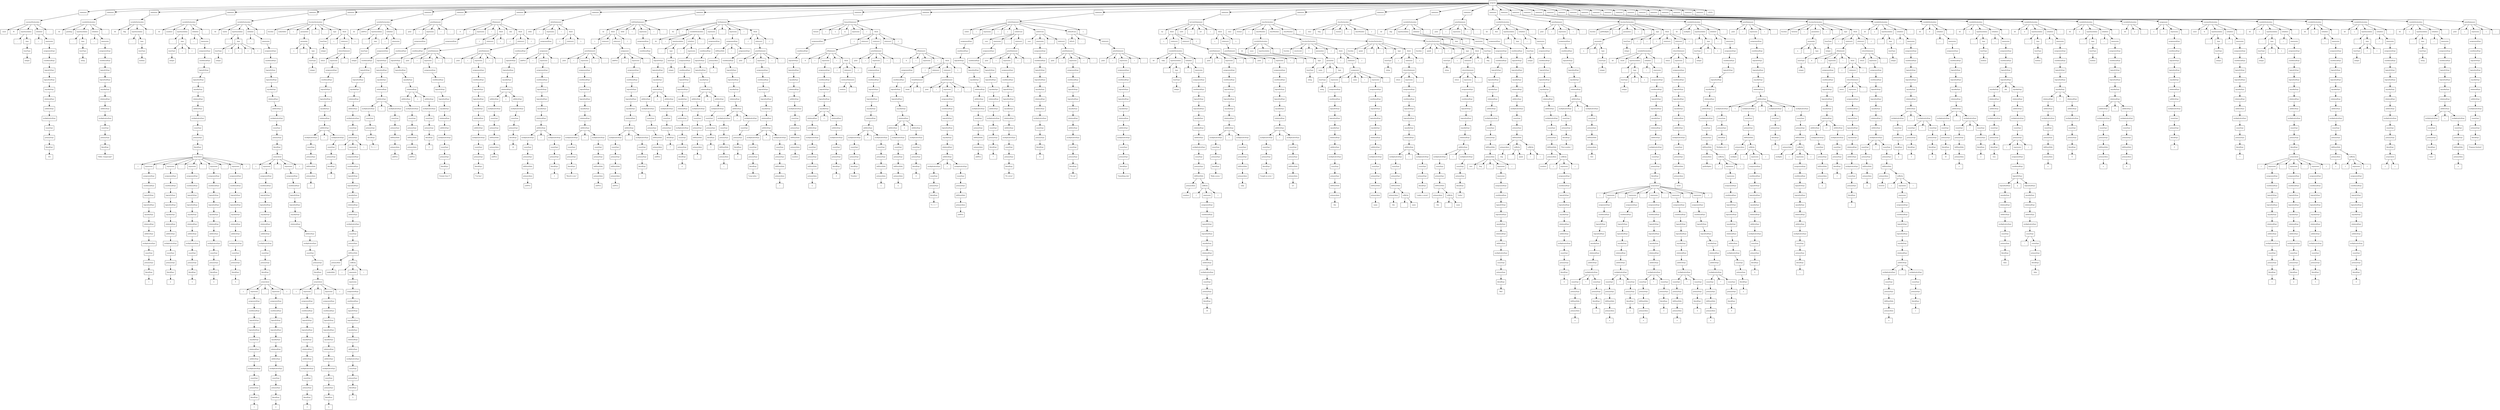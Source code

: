 digraph ParseTree {
  node [shape=box, fontsize=10];
  rankdir=TB;
  n0 [label="program"];
  n1 [label="statement"];
  n2 [label="constantDeclaration"];
  n3 [label="const"];
  n2 -> n3;
  n4 [label="PI"];
  n2 -> n4;
  n5 [label="typeAnnotation"];
  n6 [label=":"];
  n5 -> n6;
  n7 [label="type"];
  n8 [label="baseType"];
  n9 [label="integer"];
  n8 -> n9;
  n7 -> n8;
  n5 -> n7;
  n2 -> n5;
  n10 [label="initializer"];
  n11 [label="="];
  n10 -> n11;
  n12 [label="expression"];
  n13 [label="assignmentExpr"];
  n14 [label="conditionalExpr"];
  n15 [label="logicalOrExpr"];
  n16 [label="logicalAndExpr"];
  n17 [label="equalityExpr"];
  n18 [label="relationalExpr"];
  n19 [label="additiveExpr"];
  n20 [label="multiplicativeExpr"];
  n21 [label="unaryExpr"];
  n22 [label="primaryExpr"];
  n23 [label="literalExpr"];
  n24 [label="314"];
  n23 -> n24;
  n22 -> n23;
  n21 -> n22;
  n20 -> n21;
  n19 -> n20;
  n18 -> n19;
  n17 -> n18;
  n16 -> n17;
  n15 -> n16;
  n14 -> n15;
  n13 -> n14;
  n12 -> n13;
  n10 -> n12;
  n2 -> n10;
  n25 [label=";"];
  n2 -> n25;
  n1 -> n2;
  n0 -> n1;
  n26 [label="statement"];
  n27 [label="variableDeclaration"];
  n28 [label="let"];
  n27 -> n28;
  n29 [label="greeting"];
  n27 -> n29;
  n30 [label="typeAnnotation"];
  n31 [label=":"];
  n30 -> n31;
  n32 [label="type"];
  n33 [label="baseType"];
  n34 [label="string"];
  n33 -> n34;
  n32 -> n33;
  n30 -> n32;
  n27 -> n30;
  n35 [label="initializer"];
  n36 [label="="];
  n35 -> n36;
  n37 [label="expression"];
  n38 [label="assignmentExpr"];
  n39 [label="conditionalExpr"];
  n40 [label="logicalOrExpr"];
  n41 [label="logicalAndExpr"];
  n42 [label="equalityExpr"];
  n43 [label="relationalExpr"];
  n44 [label="additiveExpr"];
  n45 [label="multiplicativeExpr"];
  n46 [label="unaryExpr"];
  n47 [label="primaryExpr"];
  n48 [label="literalExpr"];
  n49 [label="\"Hello, Compiscript!\""];
  n48 -> n49;
  n47 -> n48;
  n46 -> n47;
  n45 -> n46;
  n44 -> n45;
  n43 -> n44;
  n42 -> n43;
  n41 -> n42;
  n40 -> n41;
  n39 -> n40;
  n38 -> n39;
  n37 -> n38;
  n35 -> n37;
  n27 -> n35;
  n50 [label=";"];
  n27 -> n50;
  n26 -> n27;
  n0 -> n26;
  n51 [label="statement"];
  n52 [label="variableDeclaration"];
  n53 [label="let"];
  n52 -> n53;
  n54 [label="flag"];
  n52 -> n54;
  n55 [label="typeAnnotation"];
  n56 [label=":"];
  n55 -> n56;
  n57 [label="type"];
  n58 [label="baseType"];
  n59 [label="boolean"];
  n58 -> n59;
  n57 -> n58;
  n55 -> n57;
  n52 -> n55;
  n60 [label=";"];
  n52 -> n60;
  n51 -> n52;
  n0 -> n51;
  n61 [label="statement"];
  n62 [label="variableDeclaration"];
  n63 [label="let"];
  n62 -> n63;
  n64 [label="numbers"];
  n62 -> n64;
  n65 [label="typeAnnotation"];
  n66 [label=":"];
  n65 -> n66;
  n67 [label="type"];
  n68 [label="baseType"];
  n69 [label="integer"];
  n68 -> n69;
  n67 -> n68;
  n70 [label="["];
  n67 -> n70;
  n71 [label="]"];
  n67 -> n71;
  n65 -> n67;
  n62 -> n65;
  n72 [label="initializer"];
  n73 [label="="];
  n72 -> n73;
  n74 [label="expression"];
  n75 [label="assignmentExpr"];
  n76 [label="conditionalExpr"];
  n77 [label="logicalOrExpr"];
  n78 [label="logicalAndExpr"];
  n79 [label="equalityExpr"];
  n80 [label="relationalExpr"];
  n81 [label="additiveExpr"];
  n82 [label="multiplicativeExpr"];
  n83 [label="unaryExpr"];
  n84 [label="primaryExpr"];
  n85 [label="literalExpr"];
  n86 [label="arrayLiteral"];
  n87 [label="["];
  n86 -> n87;
  n88 [label="expression"];
  n89 [label="assignmentExpr"];
  n90 [label="conditionalExpr"];
  n91 [label="logicalOrExpr"];
  n92 [label="logicalAndExpr"];
  n93 [label="equalityExpr"];
  n94 [label="relationalExpr"];
  n95 [label="additiveExpr"];
  n96 [label="multiplicativeExpr"];
  n97 [label="unaryExpr"];
  n98 [label="primaryExpr"];
  n99 [label="literalExpr"];
  n100 [label="1"];
  n99 -> n100;
  n98 -> n99;
  n97 -> n98;
  n96 -> n97;
  n95 -> n96;
  n94 -> n95;
  n93 -> n94;
  n92 -> n93;
  n91 -> n92;
  n90 -> n91;
  n89 -> n90;
  n88 -> n89;
  n86 -> n88;
  n101 [label=","];
  n86 -> n101;
  n102 [label="expression"];
  n103 [label="assignmentExpr"];
  n104 [label="conditionalExpr"];
  n105 [label="logicalOrExpr"];
  n106 [label="logicalAndExpr"];
  n107 [label="equalityExpr"];
  n108 [label="relationalExpr"];
  n109 [label="additiveExpr"];
  n110 [label="multiplicativeExpr"];
  n111 [label="unaryExpr"];
  n112 [label="primaryExpr"];
  n113 [label="literalExpr"];
  n114 [label="2"];
  n113 -> n114;
  n112 -> n113;
  n111 -> n112;
  n110 -> n111;
  n109 -> n110;
  n108 -> n109;
  n107 -> n108;
  n106 -> n107;
  n105 -> n106;
  n104 -> n105;
  n103 -> n104;
  n102 -> n103;
  n86 -> n102;
  n115 [label=","];
  n86 -> n115;
  n116 [label="expression"];
  n117 [label="assignmentExpr"];
  n118 [label="conditionalExpr"];
  n119 [label="logicalOrExpr"];
  n120 [label="logicalAndExpr"];
  n121 [label="equalityExpr"];
  n122 [label="relationalExpr"];
  n123 [label="additiveExpr"];
  n124 [label="multiplicativeExpr"];
  n125 [label="unaryExpr"];
  n126 [label="primaryExpr"];
  n127 [label="literalExpr"];
  n128 [label="3"];
  n127 -> n128;
  n126 -> n127;
  n125 -> n126;
  n124 -> n125;
  n123 -> n124;
  n122 -> n123;
  n121 -> n122;
  n120 -> n121;
  n119 -> n120;
  n118 -> n119;
  n117 -> n118;
  n116 -> n117;
  n86 -> n116;
  n129 [label=","];
  n86 -> n129;
  n130 [label="expression"];
  n131 [label="assignmentExpr"];
  n132 [label="conditionalExpr"];
  n133 [label="logicalOrExpr"];
  n134 [label="logicalAndExpr"];
  n135 [label="equalityExpr"];
  n136 [label="relationalExpr"];
  n137 [label="additiveExpr"];
  n138 [label="multiplicativeExpr"];
  n139 [label="unaryExpr"];
  n140 [label="primaryExpr"];
  n141 [label="literalExpr"];
  n142 [label="4"];
  n141 -> n142;
  n140 -> n141;
  n139 -> n140;
  n138 -> n139;
  n137 -> n138;
  n136 -> n137;
  n135 -> n136;
  n134 -> n135;
  n133 -> n134;
  n132 -> n133;
  n131 -> n132;
  n130 -> n131;
  n86 -> n130;
  n143 [label=","];
  n86 -> n143;
  n144 [label="expression"];
  n145 [label="assignmentExpr"];
  n146 [label="conditionalExpr"];
  n147 [label="logicalOrExpr"];
  n148 [label="logicalAndExpr"];
  n149 [label="equalityExpr"];
  n150 [label="relationalExpr"];
  n151 [label="additiveExpr"];
  n152 [label="multiplicativeExpr"];
  n153 [label="unaryExpr"];
  n154 [label="primaryExpr"];
  n155 [label="literalExpr"];
  n156 [label="5"];
  n155 -> n156;
  n154 -> n155;
  n153 -> n154;
  n152 -> n153;
  n151 -> n152;
  n150 -> n151;
  n149 -> n150;
  n148 -> n149;
  n147 -> n148;
  n146 -> n147;
  n145 -> n146;
  n144 -> n145;
  n86 -> n144;
  n157 [label="]"];
  n86 -> n157;
  n85 -> n86;
  n84 -> n85;
  n83 -> n84;
  n82 -> n83;
  n81 -> n82;
  n80 -> n81;
  n79 -> n80;
  n78 -> n79;
  n77 -> n78;
  n76 -> n77;
  n75 -> n76;
  n74 -> n75;
  n72 -> n74;
  n62 -> n72;
  n158 [label=";"];
  n62 -> n158;
  n61 -> n62;
  n0 -> n61;
  n159 [label="statement"];
  n160 [label="variableDeclaration"];
  n161 [label="let"];
  n160 -> n161;
  n162 [label="matrix"];
  n160 -> n162;
  n163 [label="typeAnnotation"];
  n164 [label=":"];
  n163 -> n164;
  n165 [label="type"];
  n166 [label="baseType"];
  n167 [label="integer"];
  n166 -> n167;
  n165 -> n166;
  n168 [label="["];
  n165 -> n168;
  n169 [label="]"];
  n165 -> n169;
  n170 [label="["];
  n165 -> n170;
  n171 [label="]"];
  n165 -> n171;
  n163 -> n165;
  n160 -> n163;
  n172 [label="initializer"];
  n173 [label="="];
  n172 -> n173;
  n174 [label="expression"];
  n175 [label="assignmentExpr"];
  n176 [label="conditionalExpr"];
  n177 [label="logicalOrExpr"];
  n178 [label="logicalAndExpr"];
  n179 [label="equalityExpr"];
  n180 [label="relationalExpr"];
  n181 [label="additiveExpr"];
  n182 [label="multiplicativeExpr"];
  n183 [label="unaryExpr"];
  n184 [label="primaryExpr"];
  n185 [label="literalExpr"];
  n186 [label="arrayLiteral"];
  n187 [label="["];
  n186 -> n187;
  n188 [label="expression"];
  n189 [label="assignmentExpr"];
  n190 [label="conditionalExpr"];
  n191 [label="logicalOrExpr"];
  n192 [label="logicalAndExpr"];
  n193 [label="equalityExpr"];
  n194 [label="relationalExpr"];
  n195 [label="additiveExpr"];
  n196 [label="multiplicativeExpr"];
  n197 [label="unaryExpr"];
  n198 [label="primaryExpr"];
  n199 [label="literalExpr"];
  n200 [label="arrayLiteral"];
  n201 [label="["];
  n200 -> n201;
  n202 [label="expression"];
  n203 [label="assignmentExpr"];
  n204 [label="conditionalExpr"];
  n205 [label="logicalOrExpr"];
  n206 [label="logicalAndExpr"];
  n207 [label="equalityExpr"];
  n208 [label="relationalExpr"];
  n209 [label="additiveExpr"];
  n210 [label="multiplicativeExpr"];
  n211 [label="unaryExpr"];
  n212 [label="primaryExpr"];
  n213 [label="literalExpr"];
  n214 [label="1"];
  n213 -> n214;
  n212 -> n213;
  n211 -> n212;
  n210 -> n211;
  n209 -> n210;
  n208 -> n209;
  n207 -> n208;
  n206 -> n207;
  n205 -> n206;
  n204 -> n205;
  n203 -> n204;
  n202 -> n203;
  n200 -> n202;
  n215 [label=","];
  n200 -> n215;
  n216 [label="expression"];
  n217 [label="assignmentExpr"];
  n218 [label="conditionalExpr"];
  n219 [label="logicalOrExpr"];
  n220 [label="logicalAndExpr"];
  n221 [label="equalityExpr"];
  n222 [label="relationalExpr"];
  n223 [label="additiveExpr"];
  n224 [label="multiplicativeExpr"];
  n225 [label="unaryExpr"];
  n226 [label="primaryExpr"];
  n227 [label="literalExpr"];
  n228 [label="2"];
  n227 -> n228;
  n226 -> n227;
  n225 -> n226;
  n224 -> n225;
  n223 -> n224;
  n222 -> n223;
  n221 -> n222;
  n220 -> n221;
  n219 -> n220;
  n218 -> n219;
  n217 -> n218;
  n216 -> n217;
  n200 -> n216;
  n229 [label="]"];
  n200 -> n229;
  n199 -> n200;
  n198 -> n199;
  n197 -> n198;
  n196 -> n197;
  n195 -> n196;
  n194 -> n195;
  n193 -> n194;
  n192 -> n193;
  n191 -> n192;
  n190 -> n191;
  n189 -> n190;
  n188 -> n189;
  n186 -> n188;
  n230 [label=","];
  n186 -> n230;
  n231 [label="expression"];
  n232 [label="assignmentExpr"];
  n233 [label="conditionalExpr"];
  n234 [label="logicalOrExpr"];
  n235 [label="logicalAndExpr"];
  n236 [label="equalityExpr"];
  n237 [label="relationalExpr"];
  n238 [label="additiveExpr"];
  n239 [label="multiplicativeExpr"];
  n240 [label="unaryExpr"];
  n241 [label="primaryExpr"];
  n242 [label="literalExpr"];
  n243 [label="arrayLiteral"];
  n244 [label="["];
  n243 -> n244;
  n245 [label="expression"];
  n246 [label="assignmentExpr"];
  n247 [label="conditionalExpr"];
  n248 [label="logicalOrExpr"];
  n249 [label="logicalAndExpr"];
  n250 [label="equalityExpr"];
  n251 [label="relationalExpr"];
  n252 [label="additiveExpr"];
  n253 [label="multiplicativeExpr"];
  n254 [label="unaryExpr"];
  n255 [label="primaryExpr"];
  n256 [label="literalExpr"];
  n257 [label="3"];
  n256 -> n257;
  n255 -> n256;
  n254 -> n255;
  n253 -> n254;
  n252 -> n253;
  n251 -> n252;
  n250 -> n251;
  n249 -> n250;
  n248 -> n249;
  n247 -> n248;
  n246 -> n247;
  n245 -> n246;
  n243 -> n245;
  n258 [label=","];
  n243 -> n258;
  n259 [label="expression"];
  n260 [label="assignmentExpr"];
  n261 [label="conditionalExpr"];
  n262 [label="logicalOrExpr"];
  n263 [label="logicalAndExpr"];
  n264 [label="equalityExpr"];
  n265 [label="relationalExpr"];
  n266 [label="additiveExpr"];
  n267 [label="multiplicativeExpr"];
  n268 [label="unaryExpr"];
  n269 [label="primaryExpr"];
  n270 [label="literalExpr"];
  n271 [label="4"];
  n270 -> n271;
  n269 -> n270;
  n268 -> n269;
  n267 -> n268;
  n266 -> n267;
  n265 -> n266;
  n264 -> n265;
  n263 -> n264;
  n262 -> n263;
  n261 -> n262;
  n260 -> n261;
  n259 -> n260;
  n243 -> n259;
  n272 [label="]"];
  n243 -> n272;
  n242 -> n243;
  n241 -> n242;
  n240 -> n241;
  n239 -> n240;
  n238 -> n239;
  n237 -> n238;
  n236 -> n237;
  n235 -> n236;
  n234 -> n235;
  n233 -> n234;
  n232 -> n233;
  n231 -> n232;
  n186 -> n231;
  n273 [label="]"];
  n186 -> n273;
  n185 -> n186;
  n184 -> n185;
  n183 -> n184;
  n182 -> n183;
  n181 -> n182;
  n180 -> n181;
  n179 -> n180;
  n178 -> n179;
  n177 -> n178;
  n176 -> n177;
  n175 -> n176;
  n174 -> n175;
  n172 -> n174;
  n160 -> n172;
  n274 [label=";"];
  n160 -> n274;
  n159 -> n160;
  n0 -> n159;
  n275 [label="statement"];
  n276 [label="functionDeclaration"];
  n277 [label="function"];
  n276 -> n277;
  n278 [label="makeAdder"];
  n276 -> n278;
  n279 [label="("];
  n276 -> n279;
  n280 [label="parameters"];
  n281 [label="parameter"];
  n282 [label="x"];
  n281 -> n282;
  n283 [label=":"];
  n281 -> n283;
  n284 [label="type"];
  n285 [label="baseType"];
  n286 [label="integer"];
  n285 -> n286;
  n284 -> n285;
  n281 -> n284;
  n280 -> n281;
  n276 -> n280;
  n287 [label=")"];
  n276 -> n287;
  n288 [label=":"];
  n276 -> n288;
  n289 [label="type"];
  n290 [label="baseType"];
  n291 [label="integer"];
  n290 -> n291;
  n289 -> n290;
  n276 -> n289;
  n292 [label="block"];
  n293 [label="{"];
  n292 -> n293;
  n294 [label="statement"];
  n295 [label="returnStatement"];
  n296 [label="return"];
  n295 -> n296;
  n297 [label="expression"];
  n298 [label="assignmentExpr"];
  n299 [label="conditionalExpr"];
  n300 [label="logicalOrExpr"];
  n301 [label="logicalAndExpr"];
  n302 [label="equalityExpr"];
  n303 [label="relationalExpr"];
  n304 [label="additiveExpr"];
  n305 [label="multiplicativeExpr"];
  n306 [label="unaryExpr"];
  n307 [label="primaryExpr"];
  n308 [label="leftHandSide"];
  n309 [label="primaryAtom"];
  n310 [label="x"];
  n309 -> n310;
  n308 -> n309;
  n307 -> n308;
  n306 -> n307;
  n305 -> n306;
  n304 -> n305;
  n311 [label="+"];
  n304 -> n311;
  n312 [label="multiplicativeExpr"];
  n313 [label="unaryExpr"];
  n314 [label="primaryExpr"];
  n315 [label="literalExpr"];
  n316 [label="1"];
  n315 -> n316;
  n314 -> n315;
  n313 -> n314;
  n312 -> n313;
  n304 -> n312;
  n303 -> n304;
  n302 -> n303;
  n301 -> n302;
  n300 -> n301;
  n299 -> n300;
  n298 -> n299;
  n297 -> n298;
  n295 -> n297;
  n317 [label=";"];
  n295 -> n317;
  n294 -> n295;
  n292 -> n294;
  n318 [label="}"];
  n292 -> n318;
  n276 -> n292;
  n275 -> n276;
  n0 -> n275;
  n319 [label="statement"];
  n320 [label="variableDeclaration"];
  n321 [label="let"];
  n320 -> n321;
  n322 [label="addFive"];
  n320 -> n322;
  n323 [label="typeAnnotation"];
  n324 [label=":"];
  n323 -> n324;
  n325 [label="type"];
  n326 [label="baseType"];
  n327 [label="integer"];
  n326 -> n327;
  n325 -> n326;
  n323 -> n325;
  n320 -> n323;
  n328 [label="initializer"];
  n329 [label="="];
  n328 -> n329;
  n330 [label="expression"];
  n331 [label="assignmentExpr"];
  n332 [label="conditionalExpr"];
  n333 [label="logicalOrExpr"];
  n334 [label="logicalAndExpr"];
  n335 [label="equalityExpr"];
  n336 [label="relationalExpr"];
  n337 [label="additiveExpr"];
  n338 [label="multiplicativeExpr"];
  n339 [label="unaryExpr"];
  n340 [label="primaryExpr"];
  n341 [label="("];
  n340 -> n341;
  n342 [label="expression"];
  n343 [label="assignmentExpr"];
  n344 [label="conditionalExpr"];
  n345 [label="logicalOrExpr"];
  n346 [label="logicalAndExpr"];
  n347 [label="equalityExpr"];
  n348 [label="relationalExpr"];
  n349 [label="additiveExpr"];
  n350 [label="multiplicativeExpr"];
  n351 [label="unaryExpr"];
  n352 [label="primaryExpr"];
  n353 [label="leftHandSide"];
  n354 [label="primaryAtom"];
  n355 [label="makeAdder"];
  n354 -> n355;
  n353 -> n354;
  n356 [label="suffixOp"];
  n357 [label="("];
  n356 -> n357;
  n358 [label="arguments"];
  n359 [label="expression"];
  n360 [label="assignmentExpr"];
  n361 [label="conditionalExpr"];
  n362 [label="logicalOrExpr"];
  n363 [label="logicalAndExpr"];
  n364 [label="equalityExpr"];
  n365 [label="relationalExpr"];
  n366 [label="additiveExpr"];
  n367 [label="multiplicativeExpr"];
  n368 [label="unaryExpr"];
  n369 [label="primaryExpr"];
  n370 [label="literalExpr"];
  n371 [label="5"];
  n370 -> n371;
  n369 -> n370;
  n368 -> n369;
  n367 -> n368;
  n366 -> n367;
  n365 -> n366;
  n364 -> n365;
  n363 -> n364;
  n362 -> n363;
  n361 -> n362;
  n360 -> n361;
  n359 -> n360;
  n358 -> n359;
  n356 -> n358;
  n372 [label=")"];
  n356 -> n372;
  n353 -> n356;
  n352 -> n353;
  n351 -> n352;
  n350 -> n351;
  n349 -> n350;
  n348 -> n349;
  n347 -> n348;
  n346 -> n347;
  n345 -> n346;
  n344 -> n345;
  n343 -> n344;
  n342 -> n343;
  n340 -> n342;
  n373 [label=")"];
  n340 -> n373;
  n339 -> n340;
  n338 -> n339;
  n337 -> n338;
  n336 -> n337;
  n335 -> n336;
  n334 -> n335;
  n333 -> n334;
  n332 -> n333;
  n331 -> n332;
  n330 -> n331;
  n328 -> n330;
  n320 -> n328;
  n374 [label=";"];
  n320 -> n374;
  n319 -> n320;
  n0 -> n319;
  n375 [label="statement"];
  n376 [label="printStatement"];
  n377 [label="print"];
  n376 -> n377;
  n378 [label="("];
  n376 -> n378;
  n379 [label="expression"];
  n380 [label="assignmentExpr"];
  n381 [label="conditionalExpr"];
  n382 [label="logicalOrExpr"];
  n383 [label="logicalAndExpr"];
  n384 [label="equalityExpr"];
  n385 [label="relationalExpr"];
  n386 [label="additiveExpr"];
  n387 [label="multiplicativeExpr"];
  n388 [label="unaryExpr"];
  n389 [label="primaryExpr"];
  n390 [label="literalExpr"];
  n391 [label="\"5 + 1 = \""];
  n390 -> n391;
  n389 -> n390;
  n388 -> n389;
  n387 -> n388;
  n386 -> n387;
  n392 [label="+"];
  n386 -> n392;
  n393 [label="multiplicativeExpr"];
  n394 [label="unaryExpr"];
  n395 [label="primaryExpr"];
  n396 [label="leftHandSide"];
  n397 [label="primaryAtom"];
  n398 [label="addFive"];
  n397 -> n398;
  n396 -> n397;
  n395 -> n396;
  n394 -> n395;
  n393 -> n394;
  n386 -> n393;
  n385 -> n386;
  n384 -> n385;
  n383 -> n384;
  n382 -> n383;
  n381 -> n382;
  n380 -> n381;
  n379 -> n380;
  n376 -> n379;
  n399 [label=")"];
  n376 -> n399;
  n400 [label=";"];
  n376 -> n400;
  n375 -> n376;
  n0 -> n375;
  n401 [label="statement"];
  n402 [label="ifStatement"];
  n403 [label="if"];
  n402 -> n403;
  n404 [label="("];
  n402 -> n404;
  n405 [label="expression"];
  n406 [label="assignmentExpr"];
  n407 [label="conditionalExpr"];
  n408 [label="logicalOrExpr"];
  n409 [label="logicalAndExpr"];
  n410 [label="equalityExpr"];
  n411 [label="relationalExpr"];
  n412 [label="additiveExpr"];
  n413 [label="multiplicativeExpr"];
  n414 [label="unaryExpr"];
  n415 [label="primaryExpr"];
  n416 [label="leftHandSide"];
  n417 [label="primaryAtom"];
  n418 [label="addFive"];
  n417 -> n418;
  n416 -> n417;
  n415 -> n416;
  n414 -> n415;
  n413 -> n414;
  n412 -> n413;
  n411 -> n412;
  n419 [label=">"];
  n411 -> n419;
  n420 [label="additiveExpr"];
  n421 [label="multiplicativeExpr"];
  n422 [label="unaryExpr"];
  n423 [label="primaryExpr"];
  n424 [label="literalExpr"];
  n425 [label="5"];
  n424 -> n425;
  n423 -> n424;
  n422 -> n423;
  n421 -> n422;
  n420 -> n421;
  n411 -> n420;
  n410 -> n411;
  n409 -> n410;
  n408 -> n409;
  n407 -> n408;
  n406 -> n407;
  n405 -> n406;
  n402 -> n405;
  n426 [label=")"];
  n402 -> n426;
  n427 [label="block"];
  n428 [label="{"];
  n427 -> n428;
  n429 [label="statement"];
  n430 [label="printStatement"];
  n431 [label="print"];
  n430 -> n431;
  n432 [label="("];
  n430 -> n432;
  n433 [label="expression"];
  n434 [label="assignmentExpr"];
  n435 [label="conditionalExpr"];
  n436 [label="logicalOrExpr"];
  n437 [label="logicalAndExpr"];
  n438 [label="equalityExpr"];
  n439 [label="relationalExpr"];
  n440 [label="additiveExpr"];
  n441 [label="multiplicativeExpr"];
  n442 [label="unaryExpr"];
  n443 [label="primaryExpr"];
  n444 [label="literalExpr"];
  n445 [label="\"Greater than 5\""];
  n444 -> n445;
  n443 -> n444;
  n442 -> n443;
  n441 -> n442;
  n440 -> n441;
  n439 -> n440;
  n438 -> n439;
  n437 -> n438;
  n436 -> n437;
  n435 -> n436;
  n434 -> n435;
  n433 -> n434;
  n430 -> n433;
  n446 [label=")"];
  n430 -> n446;
  n447 [label=";"];
  n430 -> n447;
  n429 -> n430;
  n427 -> n429;
  n448 [label="}"];
  n427 -> n448;
  n402 -> n427;
  n449 [label="else"];
  n402 -> n449;
  n450 [label="block"];
  n451 [label="{"];
  n450 -> n451;
  n452 [label="statement"];
  n453 [label="printStatement"];
  n454 [label="print"];
  n453 -> n454;
  n455 [label="("];
  n453 -> n455;
  n456 [label="expression"];
  n457 [label="assignmentExpr"];
  n458 [label="conditionalExpr"];
  n459 [label="logicalOrExpr"];
  n460 [label="logicalAndExpr"];
  n461 [label="equalityExpr"];
  n462 [label="relationalExpr"];
  n463 [label="additiveExpr"];
  n464 [label="multiplicativeExpr"];
  n465 [label="unaryExpr"];
  n466 [label="primaryExpr"];
  n467 [label="literalExpr"];
  n468 [label="\"5 or less\""];
  n467 -> n468;
  n466 -> n467;
  n465 -> n466;
  n464 -> n465;
  n463 -> n464;
  n462 -> n463;
  n461 -> n462;
  n460 -> n461;
  n459 -> n460;
  n458 -> n459;
  n457 -> n458;
  n456 -> n457;
  n453 -> n456;
  n469 [label=")"];
  n453 -> n469;
  n470 [label=";"];
  n453 -> n470;
  n452 -> n453;
  n450 -> n452;
  n471 [label="}"];
  n450 -> n471;
  n402 -> n450;
  n401 -> n402;
  n0 -> n401;
  n472 [label="statement"];
  n473 [label="whileStatement"];
  n474 [label="while"];
  n473 -> n474;
  n475 [label="("];
  n473 -> n475;
  n476 [label="expression"];
  n477 [label="assignmentExpr"];
  n478 [label="conditionalExpr"];
  n479 [label="logicalOrExpr"];
  n480 [label="logicalAndExpr"];
  n481 [label="equalityExpr"];
  n482 [label="relationalExpr"];
  n483 [label="additiveExpr"];
  n484 [label="multiplicativeExpr"];
  n485 [label="unaryExpr"];
  n486 [label="primaryExpr"];
  n487 [label="leftHandSide"];
  n488 [label="primaryAtom"];
  n489 [label="addFive"];
  n488 -> n489;
  n487 -> n488;
  n486 -> n487;
  n485 -> n486;
  n484 -> n485;
  n483 -> n484;
  n482 -> n483;
  n490 [label="<"];
  n482 -> n490;
  n491 [label="additiveExpr"];
  n492 [label="multiplicativeExpr"];
  n493 [label="unaryExpr"];
  n494 [label="primaryExpr"];
  n495 [label="literalExpr"];
  n496 [label="10"];
  n495 -> n496;
  n494 -> n495;
  n493 -> n494;
  n492 -> n493;
  n491 -> n492;
  n482 -> n491;
  n481 -> n482;
  n480 -> n481;
  n479 -> n480;
  n478 -> n479;
  n477 -> n478;
  n476 -> n477;
  n473 -> n476;
  n497 [label=")"];
  n473 -> n497;
  n498 [label="block"];
  n499 [label="{"];
  n498 -> n499;
  n500 [label="statement"];
  n501 [label="assignment"];
  n502 [label="addFive"];
  n501 -> n502;
  n503 [label="="];
  n501 -> n503;
  n504 [label="expression"];
  n505 [label="assignmentExpr"];
  n506 [label="conditionalExpr"];
  n507 [label="logicalOrExpr"];
  n508 [label="logicalAndExpr"];
  n509 [label="equalityExpr"];
  n510 [label="relationalExpr"];
  n511 [label="additiveExpr"];
  n512 [label="multiplicativeExpr"];
  n513 [label="unaryExpr"];
  n514 [label="primaryExpr"];
  n515 [label="leftHandSide"];
  n516 [label="primaryAtom"];
  n517 [label="addFive"];
  n516 -> n517;
  n515 -> n516;
  n514 -> n515;
  n513 -> n514;
  n512 -> n513;
  n511 -> n512;
  n518 [label="+"];
  n511 -> n518;
  n519 [label="multiplicativeExpr"];
  n520 [label="unaryExpr"];
  n521 [label="primaryExpr"];
  n522 [label="literalExpr"];
  n523 [label="1"];
  n522 -> n523;
  n521 -> n522;
  n520 -> n521;
  n519 -> n520;
  n511 -> n519;
  n510 -> n511;
  n509 -> n510;
  n508 -> n509;
  n507 -> n508;
  n506 -> n507;
  n505 -> n506;
  n504 -> n505;
  n501 -> n504;
  n524 [label=";"];
  n501 -> n524;
  n500 -> n501;
  n498 -> n500;
  n525 [label="}"];
  n498 -> n525;
  n473 -> n498;
  n472 -> n473;
  n0 -> n472;
  n526 [label="statement"];
  n527 [label="doWhileStatement"];
  n528 [label="do"];
  n527 -> n528;
  n529 [label="block"];
  n530 [label="{"];
  n529 -> n530;
  n531 [label="statement"];
  n532 [label="printStatement"];
  n533 [label="print"];
  n532 -> n533;
  n534 [label="("];
  n532 -> n534;
  n535 [label="expression"];
  n536 [label="assignmentExpr"];
  n537 [label="conditionalExpr"];
  n538 [label="logicalOrExpr"];
  n539 [label="logicalAndExpr"];
  n540 [label="equalityExpr"];
  n541 [label="relationalExpr"];
  n542 [label="additiveExpr"];
  n543 [label="multiplicativeExpr"];
  n544 [label="unaryExpr"];
  n545 [label="primaryExpr"];
  n546 [label="literalExpr"];
  n547 [label="\"Result is now \""];
  n546 -> n547;
  n545 -> n546;
  n544 -> n545;
  n543 -> n544;
  n542 -> n543;
  n548 [label="+"];
  n542 -> n548;
  n549 [label="multiplicativeExpr"];
  n550 [label="unaryExpr"];
  n551 [label="primaryExpr"];
  n552 [label="leftHandSide"];
  n553 [label="primaryAtom"];
  n554 [label="addFive"];
  n553 -> n554;
  n552 -> n553;
  n551 -> n552;
  n550 -> n551;
  n549 -> n550;
  n542 -> n549;
  n541 -> n542;
  n540 -> n541;
  n539 -> n540;
  n538 -> n539;
  n537 -> n538;
  n536 -> n537;
  n535 -> n536;
  n532 -> n535;
  n555 [label=")"];
  n532 -> n555;
  n556 [label=";"];
  n532 -> n556;
  n531 -> n532;
  n529 -> n531;
  n557 [label="statement"];
  n558 [label="assignment"];
  n559 [label="addFive"];
  n558 -> n559;
  n560 [label="="];
  n558 -> n560;
  n561 [label="expression"];
  n562 [label="assignmentExpr"];
  n563 [label="conditionalExpr"];
  n564 [label="logicalOrExpr"];
  n565 [label="logicalAndExpr"];
  n566 [label="equalityExpr"];
  n567 [label="relationalExpr"];
  n568 [label="additiveExpr"];
  n569 [label="multiplicativeExpr"];
  n570 [label="unaryExpr"];
  n571 [label="primaryExpr"];
  n572 [label="leftHandSide"];
  n573 [label="primaryAtom"];
  n574 [label="addFive"];
  n573 -> n574;
  n572 -> n573;
  n571 -> n572;
  n570 -> n571;
  n569 -> n570;
  n568 -> n569;
  n575 [label="-"];
  n568 -> n575;
  n576 [label="multiplicativeExpr"];
  n577 [label="unaryExpr"];
  n578 [label="primaryExpr"];
  n579 [label="literalExpr"];
  n580 [label="1"];
  n579 -> n580;
  n578 -> n579;
  n577 -> n578;
  n576 -> n577;
  n568 -> n576;
  n567 -> n568;
  n566 -> n567;
  n565 -> n566;
  n564 -> n565;
  n563 -> n564;
  n562 -> n563;
  n561 -> n562;
  n558 -> n561;
  n581 [label=";"];
  n558 -> n581;
  n557 -> n558;
  n529 -> n557;
  n582 [label="}"];
  n529 -> n582;
  n527 -> n529;
  n583 [label="while"];
  n527 -> n583;
  n584 [label="("];
  n527 -> n584;
  n585 [label="expression"];
  n586 [label="assignmentExpr"];
  n587 [label="conditionalExpr"];
  n588 [label="logicalOrExpr"];
  n589 [label="logicalAndExpr"];
  n590 [label="equalityExpr"];
  n591 [label="relationalExpr"];
  n592 [label="additiveExpr"];
  n593 [label="multiplicativeExpr"];
  n594 [label="unaryExpr"];
  n595 [label="primaryExpr"];
  n596 [label="leftHandSide"];
  n597 [label="primaryAtom"];
  n598 [label="addFive"];
  n597 -> n598;
  n596 -> n597;
  n595 -> n596;
  n594 -> n595;
  n593 -> n594;
  n592 -> n593;
  n591 -> n592;
  n599 [label=">"];
  n591 -> n599;
  n600 [label="additiveExpr"];
  n601 [label="multiplicativeExpr"];
  n602 [label="unaryExpr"];
  n603 [label="primaryExpr"];
  n604 [label="literalExpr"];
  n605 [label="7"];
  n604 -> n605;
  n603 -> n604;
  n602 -> n603;
  n601 -> n602;
  n600 -> n601;
  n591 -> n600;
  n590 -> n591;
  n589 -> n590;
  n588 -> n589;
  n587 -> n588;
  n586 -> n587;
  n585 -> n586;
  n527 -> n585;
  n606 [label=")"];
  n527 -> n606;
  n607 [label=";"];
  n527 -> n607;
  n526 -> n527;
  n0 -> n526;
  n608 [label="statement"];
  n609 [label="forStatement"];
  n610 [label="for"];
  n609 -> n610;
  n611 [label="("];
  n609 -> n611;
  n612 [label="variableDeclaration"];
  n613 [label="let"];
  n612 -> n613;
  n614 [label="i"];
  n612 -> n614;
  n615 [label="typeAnnotation"];
  n616 [label=":"];
  n615 -> n616;
  n617 [label="type"];
  n618 [label="baseType"];
  n619 [label="integer"];
  n618 -> n619;
  n617 -> n618;
  n615 -> n617;
  n612 -> n615;
  n620 [label="initializer"];
  n621 [label="="];
  n620 -> n621;
  n622 [label="expression"];
  n623 [label="assignmentExpr"];
  n624 [label="conditionalExpr"];
  n625 [label="logicalOrExpr"];
  n626 [label="logicalAndExpr"];
  n627 [label="equalityExpr"];
  n628 [label="relationalExpr"];
  n629 [label="additiveExpr"];
  n630 [label="multiplicativeExpr"];
  n631 [label="unaryExpr"];
  n632 [label="primaryExpr"];
  n633 [label="literalExpr"];
  n634 [label="0"];
  n633 -> n634;
  n632 -> n633;
  n631 -> n632;
  n630 -> n631;
  n629 -> n630;
  n628 -> n629;
  n627 -> n628;
  n626 -> n627;
  n625 -> n626;
  n624 -> n625;
  n623 -> n624;
  n622 -> n623;
  n620 -> n622;
  n612 -> n620;
  n635 [label=";"];
  n612 -> n635;
  n609 -> n612;
  n636 [label="expression"];
  n637 [label="assignmentExpr"];
  n638 [label="conditionalExpr"];
  n639 [label="logicalOrExpr"];
  n640 [label="logicalAndExpr"];
  n641 [label="equalityExpr"];
  n642 [label="relationalExpr"];
  n643 [label="additiveExpr"];
  n644 [label="multiplicativeExpr"];
  n645 [label="unaryExpr"];
  n646 [label="primaryExpr"];
  n647 [label="leftHandSide"];
  n648 [label="primaryAtom"];
  n649 [label="i"];
  n648 -> n649;
  n647 -> n648;
  n646 -> n647;
  n645 -> n646;
  n644 -> n645;
  n643 -> n644;
  n642 -> n643;
  n650 [label="<"];
  n642 -> n650;
  n651 [label="additiveExpr"];
  n652 [label="multiplicativeExpr"];
  n653 [label="unaryExpr"];
  n654 [label="primaryExpr"];
  n655 [label="literalExpr"];
  n656 [label="3"];
  n655 -> n656;
  n654 -> n655;
  n653 -> n654;
  n652 -> n653;
  n651 -> n652;
  n642 -> n651;
  n641 -> n642;
  n640 -> n641;
  n639 -> n640;
  n638 -> n639;
  n637 -> n638;
  n636 -> n637;
  n609 -> n636;
  n657 [label=";"];
  n609 -> n657;
  n658 [label="expression"];
  n659 [label="assignmentExpr"];
  n660 [label="leftHandSide"];
  n661 [label="primaryAtom"];
  n662 [label="i"];
  n661 -> n662;
  n660 -> n661;
  n659 -> n660;
  n663 [label="="];
  n659 -> n663;
  n664 [label="assignmentExpr"];
  n665 [label="conditionalExpr"];
  n666 [label="logicalOrExpr"];
  n667 [label="logicalAndExpr"];
  n668 [label="equalityExpr"];
  n669 [label="relationalExpr"];
  n670 [label="additiveExpr"];
  n671 [label="multiplicativeExpr"];
  n672 [label="unaryExpr"];
  n673 [label="primaryExpr"];
  n674 [label="leftHandSide"];
  n675 [label="primaryAtom"];
  n676 [label="i"];
  n675 -> n676;
  n674 -> n675;
  n673 -> n674;
  n672 -> n673;
  n671 -> n672;
  n670 -> n671;
  n677 [label="+"];
  n670 -> n677;
  n678 [label="multiplicativeExpr"];
  n679 [label="unaryExpr"];
  n680 [label="primaryExpr"];
  n681 [label="literalExpr"];
  n682 [label="1"];
  n681 -> n682;
  n680 -> n681;
  n679 -> n680;
  n678 -> n679;
  n670 -> n678;
  n669 -> n670;
  n668 -> n669;
  n667 -> n668;
  n666 -> n667;
  n665 -> n666;
  n664 -> n665;
  n659 -> n664;
  n658 -> n659;
  n609 -> n658;
  n683 [label=")"];
  n609 -> n683;
  n684 [label="block"];
  n685 [label="{"];
  n684 -> n685;
  n686 [label="statement"];
  n687 [label="printStatement"];
  n688 [label="print"];
  n687 -> n688;
  n689 [label="("];
  n687 -> n689;
  n690 [label="expression"];
  n691 [label="assignmentExpr"];
  n692 [label="conditionalExpr"];
  n693 [label="logicalOrExpr"];
  n694 [label="logicalAndExpr"];
  n695 [label="equalityExpr"];
  n696 [label="relationalExpr"];
  n697 [label="additiveExpr"];
  n698 [label="multiplicativeExpr"];
  n699 [label="unaryExpr"];
  n700 [label="primaryExpr"];
  n701 [label="literalExpr"];
  n702 [label="\"Loop index: \""];
  n701 -> n702;
  n700 -> n701;
  n699 -> n700;
  n698 -> n699;
  n697 -> n698;
  n703 [label="+"];
  n697 -> n703;
  n704 [label="multiplicativeExpr"];
  n705 [label="unaryExpr"];
  n706 [label="primaryExpr"];
  n707 [label="leftHandSide"];
  n708 [label="primaryAtom"];
  n709 [label="i"];
  n708 -> n709;
  n707 -> n708;
  n706 -> n707;
  n705 -> n706;
  n704 -> n705;
  n697 -> n704;
  n696 -> n697;
  n695 -> n696;
  n694 -> n695;
  n693 -> n694;
  n692 -> n693;
  n691 -> n692;
  n690 -> n691;
  n687 -> n690;
  n710 [label=")"];
  n687 -> n710;
  n711 [label=";"];
  n687 -> n711;
  n686 -> n687;
  n684 -> n686;
  n712 [label="}"];
  n684 -> n712;
  n609 -> n684;
  n608 -> n609;
  n0 -> n608;
  n713 [label="statement"];
  n714 [label="foreachStatement"];
  n715 [label="foreach"];
  n714 -> n715;
  n716 [label="("];
  n714 -> n716;
  n717 [label="n"];
  n714 -> n717;
  n718 [label="in"];
  n714 -> n718;
  n719 [label="expression"];
  n720 [label="assignmentExpr"];
  n721 [label="conditionalExpr"];
  n722 [label="logicalOrExpr"];
  n723 [label="logicalAndExpr"];
  n724 [label="equalityExpr"];
  n725 [label="relationalExpr"];
  n726 [label="additiveExpr"];
  n727 [label="multiplicativeExpr"];
  n728 [label="unaryExpr"];
  n729 [label="primaryExpr"];
  n730 [label="leftHandSide"];
  n731 [label="primaryAtom"];
  n732 [label="numbers"];
  n731 -> n732;
  n730 -> n731;
  n729 -> n730;
  n728 -> n729;
  n727 -> n728;
  n726 -> n727;
  n725 -> n726;
  n724 -> n725;
  n723 -> n724;
  n722 -> n723;
  n721 -> n722;
  n720 -> n721;
  n719 -> n720;
  n714 -> n719;
  n733 [label=")"];
  n714 -> n733;
  n734 [label="block"];
  n735 [label="{"];
  n734 -> n735;
  n736 [label="statement"];
  n737 [label="ifStatement"];
  n738 [label="if"];
  n737 -> n738;
  n739 [label="("];
  n737 -> n739;
  n740 [label="expression"];
  n741 [label="assignmentExpr"];
  n742 [label="conditionalExpr"];
  n743 [label="logicalOrExpr"];
  n744 [label="logicalAndExpr"];
  n745 [label="equalityExpr"];
  n746 [label="relationalExpr"];
  n747 [label="additiveExpr"];
  n748 [label="multiplicativeExpr"];
  n749 [label="unaryExpr"];
  n750 [label="primaryExpr"];
  n751 [label="leftHandSide"];
  n752 [label="primaryAtom"];
  n753 [label="n"];
  n752 -> n753;
  n751 -> n752;
  n750 -> n751;
  n749 -> n750;
  n748 -> n749;
  n747 -> n748;
  n746 -> n747;
  n745 -> n746;
  n754 [label="=="];
  n745 -> n754;
  n755 [label="relationalExpr"];
  n756 [label="additiveExpr"];
  n757 [label="multiplicativeExpr"];
  n758 [label="unaryExpr"];
  n759 [label="primaryExpr"];
  n760 [label="literalExpr"];
  n761 [label="3"];
  n760 -> n761;
  n759 -> n760;
  n758 -> n759;
  n757 -> n758;
  n756 -> n757;
  n755 -> n756;
  n745 -> n755;
  n744 -> n745;
  n743 -> n744;
  n742 -> n743;
  n741 -> n742;
  n740 -> n741;
  n737 -> n740;
  n762 [label=")"];
  n737 -> n762;
  n763 [label="block"];
  n764 [label="{"];
  n763 -> n764;
  n765 [label="statement"];
  n766 [label="continueStatement"];
  n767 [label="continue"];
  n766 -> n767;
  n768 [label=";"];
  n766 -> n768;
  n765 -> n766;
  n763 -> n765;
  n769 [label="}"];
  n763 -> n769;
  n737 -> n763;
  n736 -> n737;
  n734 -> n736;
  n770 [label="statement"];
  n771 [label="printStatement"];
  n772 [label="print"];
  n771 -> n772;
  n773 [label="("];
  n771 -> n773;
  n774 [label="expression"];
  n775 [label="assignmentExpr"];
  n776 [label="conditionalExpr"];
  n777 [label="logicalOrExpr"];
  n778 [label="logicalAndExpr"];
  n779 [label="equalityExpr"];
  n780 [label="relationalExpr"];
  n781 [label="additiveExpr"];
  n782 [label="multiplicativeExpr"];
  n783 [label="unaryExpr"];
  n784 [label="primaryExpr"];
  n785 [label="literalExpr"];
  n786 [label="\"Number: \""];
  n785 -> n786;
  n784 -> n785;
  n783 -> n784;
  n782 -> n783;
  n781 -> n782;
  n787 [label="+"];
  n781 -> n787;
  n788 [label="multiplicativeExpr"];
  n789 [label="unaryExpr"];
  n790 [label="primaryExpr"];
  n791 [label="leftHandSide"];
  n792 [label="primaryAtom"];
  n793 [label="n"];
  n792 -> n793;
  n791 -> n792;
  n790 -> n791;
  n789 -> n790;
  n788 -> n789;
  n781 -> n788;
  n780 -> n781;
  n779 -> n780;
  n778 -> n779;
  n777 -> n778;
  n776 -> n777;
  n775 -> n776;
  n774 -> n775;
  n771 -> n774;
  n794 [label=")"];
  n771 -> n794;
  n795 [label=";"];
  n771 -> n795;
  n770 -> n771;
  n734 -> n770;
  n796 [label="statement"];
  n797 [label="ifStatement"];
  n798 [label="if"];
  n797 -> n798;
  n799 [label="("];
  n797 -> n799;
  n800 [label="expression"];
  n801 [label="assignmentExpr"];
  n802 [label="conditionalExpr"];
  n803 [label="logicalOrExpr"];
  n804 [label="logicalAndExpr"];
  n805 [label="equalityExpr"];
  n806 [label="relationalExpr"];
  n807 [label="additiveExpr"];
  n808 [label="multiplicativeExpr"];
  n809 [label="unaryExpr"];
  n810 [label="primaryExpr"];
  n811 [label="leftHandSide"];
  n812 [label="primaryAtom"];
  n813 [label="n"];
  n812 -> n813;
  n811 -> n812;
  n810 -> n811;
  n809 -> n810;
  n808 -> n809;
  n807 -> n808;
  n806 -> n807;
  n814 [label=">"];
  n806 -> n814;
  n815 [label="additiveExpr"];
  n816 [label="multiplicativeExpr"];
  n817 [label="unaryExpr"];
  n818 [label="primaryExpr"];
  n819 [label="literalExpr"];
  n820 [label="4"];
  n819 -> n820;
  n818 -> n819;
  n817 -> n818;
  n816 -> n817;
  n815 -> n816;
  n806 -> n815;
  n805 -> n806;
  n804 -> n805;
  n803 -> n804;
  n802 -> n803;
  n801 -> n802;
  n800 -> n801;
  n797 -> n800;
  n821 [label=")"];
  n797 -> n821;
  n822 [label="block"];
  n823 [label="{"];
  n822 -> n823;
  n824 [label="statement"];
  n825 [label="breakStatement"];
  n826 [label="break"];
  n825 -> n826;
  n827 [label=";"];
  n825 -> n827;
  n824 -> n825;
  n822 -> n824;
  n828 [label="statement"];
  n829 [label="printStatement"];
  n830 [label="print"];
  n829 -> n830;
  n831 [label="("];
  n829 -> n831;
  n832 [label="expression"];
  n833 [label="assignmentExpr"];
  n834 [label="conditionalExpr"];
  n835 [label="logicalOrExpr"];
  n836 [label="logicalAndExpr"];
  n837 [label="equalityExpr"];
  n838 [label="relationalExpr"];
  n839 [label="additiveExpr"];
  n840 [label="multiplicativeExpr"];
  n841 [label="unaryExpr"];
  n842 [label="primaryExpr"];
  n843 [label="literalExpr"];
  n844 [label="\"5 + 1 = \""];
  n843 -> n844;
  n842 -> n843;
  n841 -> n842;
  n840 -> n841;
  n839 -> n840;
  n845 [label="+"];
  n839 -> n845;
  n846 [label="multiplicativeExpr"];
  n847 [label="unaryExpr"];
  n848 [label="primaryExpr"];
  n849 [label="leftHandSide"];
  n850 [label="primaryAtom"];
  n851 [label="addFive"];
  n850 -> n851;
  n849 -> n850;
  n848 -> n849;
  n847 -> n848;
  n846 -> n847;
  n839 -> n846;
  n838 -> n839;
  n837 -> n838;
  n836 -> n837;
  n835 -> n836;
  n834 -> n835;
  n833 -> n834;
  n832 -> n833;
  n829 -> n832;
  n852 [label=")"];
  n829 -> n852;
  n853 [label=";"];
  n829 -> n853;
  n828 -> n829;
  n822 -> n828;
  n854 [label="}"];
  n822 -> n854;
  n797 -> n822;
  n796 -> n797;
  n734 -> n796;
  n855 [label="}"];
  n734 -> n855;
  n714 -> n734;
  n713 -> n714;
  n0 -> n713;
  n856 [label="statement"];
  n857 [label="switchStatement"];
  n858 [label="switch"];
  n857 -> n858;
  n859 [label="("];
  n857 -> n859;
  n860 [label="expression"];
  n861 [label="assignmentExpr"];
  n862 [label="conditionalExpr"];
  n863 [label="logicalOrExpr"];
  n864 [label="logicalAndExpr"];
  n865 [label="equalityExpr"];
  n866 [label="relationalExpr"];
  n867 [label="additiveExpr"];
  n868 [label="multiplicativeExpr"];
  n869 [label="unaryExpr"];
  n870 [label="primaryExpr"];
  n871 [label="leftHandSide"];
  n872 [label="primaryAtom"];
  n873 [label="addFive"];
  n872 -> n873;
  n871 -> n872;
  n870 -> n871;
  n869 -> n870;
  n868 -> n869;
  n867 -> n868;
  n866 -> n867;
  n865 -> n866;
  n864 -> n865;
  n863 -> n864;
  n862 -> n863;
  n861 -> n862;
  n860 -> n861;
  n857 -> n860;
  n874 [label=")"];
  n857 -> n874;
  n875 [label="{"];
  n857 -> n875;
  n876 [label="switchCase"];
  n877 [label="case"];
  n876 -> n877;
  n878 [label="expression"];
  n879 [label="assignmentExpr"];
  n880 [label="conditionalExpr"];
  n881 [label="logicalOrExpr"];
  n882 [label="logicalAndExpr"];
  n883 [label="equalityExpr"];
  n884 [label="relationalExpr"];
  n885 [label="additiveExpr"];
  n886 [label="multiplicativeExpr"];
  n887 [label="unaryExpr"];
  n888 [label="primaryExpr"];
  n889 [label="literalExpr"];
  n890 [label="7"];
  n889 -> n890;
  n888 -> n889;
  n887 -> n888;
  n886 -> n887;
  n885 -> n886;
  n884 -> n885;
  n883 -> n884;
  n882 -> n883;
  n881 -> n882;
  n880 -> n881;
  n879 -> n880;
  n878 -> n879;
  n876 -> n878;
  n891 [label=":"];
  n876 -> n891;
  n892 [label="statement"];
  n893 [label="printStatement"];
  n894 [label="print"];
  n893 -> n894;
  n895 [label="("];
  n893 -> n895;
  n896 [label="expression"];
  n897 [label="assignmentExpr"];
  n898 [label="conditionalExpr"];
  n899 [label="logicalOrExpr"];
  n900 [label="logicalAndExpr"];
  n901 [label="equalityExpr"];
  n902 [label="relationalExpr"];
  n903 [label="additiveExpr"];
  n904 [label="multiplicativeExpr"];
  n905 [label="unaryExpr"];
  n906 [label="primaryExpr"];
  n907 [label="literalExpr"];
  n908 [label="\"It's seven\""];
  n907 -> n908;
  n906 -> n907;
  n905 -> n906;
  n904 -> n905;
  n903 -> n904;
  n902 -> n903;
  n901 -> n902;
  n900 -> n901;
  n899 -> n900;
  n898 -> n899;
  n897 -> n898;
  n896 -> n897;
  n893 -> n896;
  n909 [label=")"];
  n893 -> n909;
  n910 [label=";"];
  n893 -> n910;
  n892 -> n893;
  n876 -> n892;
  n857 -> n876;
  n911 [label="switchCase"];
  n912 [label="case"];
  n911 -> n912;
  n913 [label="expression"];
  n914 [label="assignmentExpr"];
  n915 [label="conditionalExpr"];
  n916 [label="logicalOrExpr"];
  n917 [label="logicalAndExpr"];
  n918 [label="equalityExpr"];
  n919 [label="relationalExpr"];
  n920 [label="additiveExpr"];
  n921 [label="multiplicativeExpr"];
  n922 [label="unaryExpr"];
  n923 [label="primaryExpr"];
  n924 [label="literalExpr"];
  n925 [label="6"];
  n924 -> n925;
  n923 -> n924;
  n922 -> n923;
  n921 -> n922;
  n920 -> n921;
  n919 -> n920;
  n918 -> n919;
  n917 -> n918;
  n916 -> n917;
  n915 -> n916;
  n914 -> n915;
  n913 -> n914;
  n911 -> n913;
  n926 [label=":"];
  n911 -> n926;
  n927 [label="statement"];
  n928 [label="printStatement"];
  n929 [label="print"];
  n928 -> n929;
  n930 [label="("];
  n928 -> n930;
  n931 [label="expression"];
  n932 [label="assignmentExpr"];
  n933 [label="conditionalExpr"];
  n934 [label="logicalOrExpr"];
  n935 [label="logicalAndExpr"];
  n936 [label="equalityExpr"];
  n937 [label="relationalExpr"];
  n938 [label="additiveExpr"];
  n939 [label="multiplicativeExpr"];
  n940 [label="unaryExpr"];
  n941 [label="primaryExpr"];
  n942 [label="literalExpr"];
  n943 [label="\"It's six\""];
  n942 -> n943;
  n941 -> n942;
  n940 -> n941;
  n939 -> n940;
  n938 -> n939;
  n937 -> n938;
  n936 -> n937;
  n935 -> n936;
  n934 -> n935;
  n933 -> n934;
  n932 -> n933;
  n931 -> n932;
  n928 -> n931;
  n944 [label=")"];
  n928 -> n944;
  n945 [label=";"];
  n928 -> n945;
  n927 -> n928;
  n911 -> n927;
  n857 -> n911;
  n946 [label="defaultCase"];
  n947 [label="default"];
  n946 -> n947;
  n948 [label=":"];
  n946 -> n948;
  n949 [label="statement"];
  n950 [label="printStatement"];
  n951 [label="print"];
  n950 -> n951;
  n952 [label="("];
  n950 -> n952;
  n953 [label="expression"];
  n954 [label="assignmentExpr"];
  n955 [label="conditionalExpr"];
  n956 [label="logicalOrExpr"];
  n957 [label="logicalAndExpr"];
  n958 [label="equalityExpr"];
  n959 [label="relationalExpr"];
  n960 [label="additiveExpr"];
  n961 [label="multiplicativeExpr"];
  n962 [label="unaryExpr"];
  n963 [label="primaryExpr"];
  n964 [label="literalExpr"];
  n965 [label="\"Something else\""];
  n964 -> n965;
  n963 -> n964;
  n962 -> n963;
  n961 -> n962;
  n960 -> n961;
  n959 -> n960;
  n958 -> n959;
  n957 -> n958;
  n956 -> n957;
  n955 -> n956;
  n954 -> n955;
  n953 -> n954;
  n950 -> n953;
  n966 [label=")"];
  n950 -> n966;
  n967 [label=";"];
  n950 -> n967;
  n949 -> n950;
  n946 -> n949;
  n857 -> n946;
  n968 [label="}"];
  n857 -> n968;
  n856 -> n857;
  n0 -> n856;
  n969 [label="statement"];
  n970 [label="tryCatchStatement"];
  n971 [label="try"];
  n970 -> n971;
  n972 [label="block"];
  n973 [label="{"];
  n972 -> n973;
  n974 [label="statement"];
  n975 [label="variableDeclaration"];
  n976 [label="let"];
  n975 -> n976;
  n977 [label="risky"];
  n975 -> n977;
  n978 [label="typeAnnotation"];
  n979 [label=":"];
  n978 -> n979;
  n980 [label="type"];
  n981 [label="baseType"];
  n982 [label="integer"];
  n981 -> n982;
  n980 -> n981;
  n978 -> n980;
  n975 -> n978;
  n983 [label="initializer"];
  n984 [label="="];
  n983 -> n984;
  n985 [label="expression"];
  n986 [label="assignmentExpr"];
  n987 [label="conditionalExpr"];
  n988 [label="logicalOrExpr"];
  n989 [label="logicalAndExpr"];
  n990 [label="equalityExpr"];
  n991 [label="relationalExpr"];
  n992 [label="additiveExpr"];
  n993 [label="multiplicativeExpr"];
  n994 [label="unaryExpr"];
  n995 [label="primaryExpr"];
  n996 [label="leftHandSide"];
  n997 [label="primaryAtom"];
  n998 [label="numbers"];
  n997 -> n998;
  n996 -> n997;
  n999 [label="suffixOp"];
  n1000 [label="["];
  n999 -> n1000;
  n1001 [label="expression"];
  n1002 [label="assignmentExpr"];
  n1003 [label="conditionalExpr"];
  n1004 [label="logicalOrExpr"];
  n1005 [label="logicalAndExpr"];
  n1006 [label="equalityExpr"];
  n1007 [label="relationalExpr"];
  n1008 [label="additiveExpr"];
  n1009 [label="multiplicativeExpr"];
  n1010 [label="unaryExpr"];
  n1011 [label="primaryExpr"];
  n1012 [label="literalExpr"];
  n1013 [label="10"];
  n1012 -> n1013;
  n1011 -> n1012;
  n1010 -> n1011;
  n1009 -> n1010;
  n1008 -> n1009;
  n1007 -> n1008;
  n1006 -> n1007;
  n1005 -> n1006;
  n1004 -> n1005;
  n1003 -> n1004;
  n1002 -> n1003;
  n1001 -> n1002;
  n999 -> n1001;
  n1014 [label="]"];
  n999 -> n1014;
  n996 -> n999;
  n995 -> n996;
  n994 -> n995;
  n993 -> n994;
  n992 -> n993;
  n991 -> n992;
  n990 -> n991;
  n989 -> n990;
  n988 -> n989;
  n987 -> n988;
  n986 -> n987;
  n985 -> n986;
  n983 -> n985;
  n975 -> n983;
  n1015 [label=";"];
  n975 -> n1015;
  n974 -> n975;
  n972 -> n974;
  n1016 [label="statement"];
  n1017 [label="printStatement"];
  n1018 [label="print"];
  n1017 -> n1018;
  n1019 [label="("];
  n1017 -> n1019;
  n1020 [label="expression"];
  n1021 [label="assignmentExpr"];
  n1022 [label="conditionalExpr"];
  n1023 [label="logicalOrExpr"];
  n1024 [label="logicalAndExpr"];
  n1025 [label="equalityExpr"];
  n1026 [label="relationalExpr"];
  n1027 [label="additiveExpr"];
  n1028 [label="multiplicativeExpr"];
  n1029 [label="unaryExpr"];
  n1030 [label="primaryExpr"];
  n1031 [label="literalExpr"];
  n1032 [label="\"Risky access: \""];
  n1031 -> n1032;
  n1030 -> n1031;
  n1029 -> n1030;
  n1028 -> n1029;
  n1027 -> n1028;
  n1033 [label="+"];
  n1027 -> n1033;
  n1034 [label="multiplicativeExpr"];
  n1035 [label="unaryExpr"];
  n1036 [label="primaryExpr"];
  n1037 [label="leftHandSide"];
  n1038 [label="primaryAtom"];
  n1039 [label="risky"];
  n1038 -> n1039;
  n1037 -> n1038;
  n1036 -> n1037;
  n1035 -> n1036;
  n1034 -> n1035;
  n1027 -> n1034;
  n1026 -> n1027;
  n1025 -> n1026;
  n1024 -> n1025;
  n1023 -> n1024;
  n1022 -> n1023;
  n1021 -> n1022;
  n1020 -> n1021;
  n1017 -> n1020;
  n1040 [label=")"];
  n1017 -> n1040;
  n1041 [label=";"];
  n1017 -> n1041;
  n1016 -> n1017;
  n972 -> n1016;
  n1042 [label="}"];
  n972 -> n1042;
  n970 -> n972;
  n1043 [label="catch"];
  n970 -> n1043;
  n1044 [label="("];
  n970 -> n1044;
  n1045 [label="err"];
  n970 -> n1045;
  n1046 [label=")"];
  n970 -> n1046;
  n1047 [label="block"];
  n1048 [label="{"];
  n1047 -> n1048;
  n1049 [label="statement"];
  n1050 [label="printStatement"];
  n1051 [label="print"];
  n1050 -> n1051;
  n1052 [label="("];
  n1050 -> n1052;
  n1053 [label="expression"];
  n1054 [label="assignmentExpr"];
  n1055 [label="conditionalExpr"];
  n1056 [label="logicalOrExpr"];
  n1057 [label="logicalAndExpr"];
  n1058 [label="equalityExpr"];
  n1059 [label="relationalExpr"];
  n1060 [label="additiveExpr"];
  n1061 [label="multiplicativeExpr"];
  n1062 [label="unaryExpr"];
  n1063 [label="primaryExpr"];
  n1064 [label="literalExpr"];
  n1065 [label="\"Caught an error: \""];
  n1064 -> n1065;
  n1063 -> n1064;
  n1062 -> n1063;
  n1061 -> n1062;
  n1060 -> n1061;
  n1066 [label="+"];
  n1060 -> n1066;
  n1067 [label="multiplicativeExpr"];
  n1068 [label="unaryExpr"];
  n1069 [label="primaryExpr"];
  n1070 [label="leftHandSide"];
  n1071 [label="primaryAtom"];
  n1072 [label="err"];
  n1071 -> n1072;
  n1070 -> n1071;
  n1069 -> n1070;
  n1068 -> n1069;
  n1067 -> n1068;
  n1060 -> n1067;
  n1059 -> n1060;
  n1058 -> n1059;
  n1057 -> n1058;
  n1056 -> n1057;
  n1055 -> n1056;
  n1054 -> n1055;
  n1053 -> n1054;
  n1050 -> n1053;
  n1073 [label=")"];
  n1050 -> n1073;
  n1074 [label=";"];
  n1050 -> n1074;
  n1049 -> n1050;
  n1047 -> n1049;
  n1075 [label="}"];
  n1047 -> n1075;
  n970 -> n1047;
  n969 -> n970;
  n0 -> n969;
  n1076 [label="statement"];
  n1077 [label="classDeclaration"];
  n1078 [label="class"];
  n1077 -> n1078;
  n1079 [label="Animal"];
  n1077 -> n1079;
  n1080 [label="{"];
  n1077 -> n1080;
  n1081 [label="classMember"];
  n1082 [label="variableDeclaration"];
  n1083 [label="let"];
  n1082 -> n1083;
  n1084 [label="name"];
  n1082 -> n1084;
  n1085 [label="typeAnnotation"];
  n1086 [label=":"];
  n1085 -> n1086;
  n1087 [label="type"];
  n1088 [label="baseType"];
  n1089 [label="string"];
  n1088 -> n1089;
  n1087 -> n1088;
  n1085 -> n1087;
  n1082 -> n1085;
  n1090 [label=";"];
  n1082 -> n1090;
  n1081 -> n1082;
  n1077 -> n1081;
  n1091 [label="classMember"];
  n1092 [label="functionDeclaration"];
  n1093 [label="function"];
  n1092 -> n1093;
  n1094 [label="constructor"];
  n1092 -> n1094;
  n1095 [label="("];
  n1092 -> n1095;
  n1096 [label="parameters"];
  n1097 [label="parameter"];
  n1098 [label="name"];
  n1097 -> n1098;
  n1099 [label=":"];
  n1097 -> n1099;
  n1100 [label="type"];
  n1101 [label="baseType"];
  n1102 [label="string"];
  n1101 -> n1102;
  n1100 -> n1101;
  n1097 -> n1100;
  n1096 -> n1097;
  n1092 -> n1096;
  n1103 [label=")"];
  n1092 -> n1103;
  n1104 [label="block"];
  n1105 [label="{"];
  n1104 -> n1105;
  n1106 [label="statement"];
  n1107 [label="assignment"];
  n1108 [label="expression"];
  n1109 [label="assignmentExpr"];
  n1110 [label="conditionalExpr"];
  n1111 [label="logicalOrExpr"];
  n1112 [label="logicalAndExpr"];
  n1113 [label="equalityExpr"];
  n1114 [label="relationalExpr"];
  n1115 [label="additiveExpr"];
  n1116 [label="multiplicativeExpr"];
  n1117 [label="unaryExpr"];
  n1118 [label="primaryExpr"];
  n1119 [label="leftHandSide"];
  n1120 [label="primaryAtom"];
  n1121 [label="this"];
  n1120 -> n1121;
  n1119 -> n1120;
  n1118 -> n1119;
  n1117 -> n1118;
  n1116 -> n1117;
  n1115 -> n1116;
  n1114 -> n1115;
  n1113 -> n1114;
  n1112 -> n1113;
  n1111 -> n1112;
  n1110 -> n1111;
  n1109 -> n1110;
  n1108 -> n1109;
  n1107 -> n1108;
  n1122 [label="."];
  n1107 -> n1122;
  n1123 [label="name"];
  n1107 -> n1123;
  n1124 [label="="];
  n1107 -> n1124;
  n1125 [label="expression"];
  n1126 [label="assignmentExpr"];
  n1127 [label="conditionalExpr"];
  n1128 [label="logicalOrExpr"];
  n1129 [label="logicalAndExpr"];
  n1130 [label="equalityExpr"];
  n1131 [label="relationalExpr"];
  n1132 [label="additiveExpr"];
  n1133 [label="multiplicativeExpr"];
  n1134 [label="unaryExpr"];
  n1135 [label="primaryExpr"];
  n1136 [label="leftHandSide"];
  n1137 [label="primaryAtom"];
  n1138 [label="name"];
  n1137 -> n1138;
  n1136 -> n1137;
  n1135 -> n1136;
  n1134 -> n1135;
  n1133 -> n1134;
  n1132 -> n1133;
  n1131 -> n1132;
  n1130 -> n1131;
  n1129 -> n1130;
  n1128 -> n1129;
  n1127 -> n1128;
  n1126 -> n1127;
  n1125 -> n1126;
  n1107 -> n1125;
  n1139 [label=";"];
  n1107 -> n1139;
  n1106 -> n1107;
  n1104 -> n1106;
  n1140 [label="}"];
  n1104 -> n1140;
  n1092 -> n1104;
  n1091 -> n1092;
  n1077 -> n1091;
  n1141 [label="classMember"];
  n1142 [label="functionDeclaration"];
  n1143 [label="function"];
  n1142 -> n1143;
  n1144 [label="speak"];
  n1142 -> n1144;
  n1145 [label="("];
  n1142 -> n1145;
  n1146 [label=")"];
  n1142 -> n1146;
  n1147 [label=":"];
  n1142 -> n1147;
  n1148 [label="type"];
  n1149 [label="baseType"];
  n1150 [label="string"];
  n1149 -> n1150;
  n1148 -> n1149;
  n1142 -> n1148;
  n1151 [label="block"];
  n1152 [label="{"];
  n1151 -> n1152;
  n1153 [label="statement"];
  n1154 [label="returnStatement"];
  n1155 [label="return"];
  n1154 -> n1155;
  n1156 [label="expression"];
  n1157 [label="assignmentExpr"];
  n1158 [label="conditionalExpr"];
  n1159 [label="logicalOrExpr"];
  n1160 [label="logicalAndExpr"];
  n1161 [label="equalityExpr"];
  n1162 [label="relationalExpr"];
  n1163 [label="additiveExpr"];
  n1164 [label="multiplicativeExpr"];
  n1165 [label="unaryExpr"];
  n1166 [label="primaryExpr"];
  n1167 [label="leftHandSide"];
  n1168 [label="primaryAtom"];
  n1169 [label="this"];
  n1168 -> n1169;
  n1167 -> n1168;
  n1170 [label="suffixOp"];
  n1171 [label="."];
  n1170 -> n1171;
  n1172 [label="name"];
  n1170 -> n1172;
  n1167 -> n1170;
  n1166 -> n1167;
  n1165 -> n1166;
  n1164 -> n1165;
  n1163 -> n1164;
  n1173 [label="+"];
  n1163 -> n1173;
  n1174 [label="multiplicativeExpr"];
  n1175 [label="unaryExpr"];
  n1176 [label="primaryExpr"];
  n1177 [label="literalExpr"];
  n1178 [label="\" makes a sound.\""];
  n1177 -> n1178;
  n1176 -> n1177;
  n1175 -> n1176;
  n1174 -> n1175;
  n1163 -> n1174;
  n1162 -> n1163;
  n1161 -> n1162;
  n1160 -> n1161;
  n1159 -> n1160;
  n1158 -> n1159;
  n1157 -> n1158;
  n1156 -> n1157;
  n1154 -> n1156;
  n1179 [label=";"];
  n1154 -> n1179;
  n1153 -> n1154;
  n1151 -> n1153;
  n1180 [label="}"];
  n1151 -> n1180;
  n1142 -> n1151;
  n1141 -> n1142;
  n1077 -> n1141;
  n1181 [label="}"];
  n1077 -> n1181;
  n1076 -> n1077;
  n0 -> n1076;
  n1182 [label="statement"];
  n1183 [label="classDeclaration"];
  n1184 [label="class"];
  n1183 -> n1184;
  n1185 [label="Dog"];
  n1183 -> n1185;
  n1186 [label=":"];
  n1183 -> n1186;
  n1187 [label="Animal"];
  n1183 -> n1187;
  n1188 [label="{"];
  n1183 -> n1188;
  n1189 [label="classMember"];
  n1190 [label="functionDeclaration"];
  n1191 [label="function"];
  n1190 -> n1191;
  n1192 [label="speak"];
  n1190 -> n1192;
  n1193 [label="("];
  n1190 -> n1193;
  n1194 [label=")"];
  n1190 -> n1194;
  n1195 [label=":"];
  n1190 -> n1195;
  n1196 [label="type"];
  n1197 [label="baseType"];
  n1198 [label="string"];
  n1197 -> n1198;
  n1196 -> n1197;
  n1190 -> n1196;
  n1199 [label="block"];
  n1200 [label="{"];
  n1199 -> n1200;
  n1201 [label="statement"];
  n1202 [label="returnStatement"];
  n1203 [label="return"];
  n1202 -> n1203;
  n1204 [label="expression"];
  n1205 [label="assignmentExpr"];
  n1206 [label="conditionalExpr"];
  n1207 [label="logicalOrExpr"];
  n1208 [label="logicalAndExpr"];
  n1209 [label="equalityExpr"];
  n1210 [label="relationalExpr"];
  n1211 [label="additiveExpr"];
  n1212 [label="multiplicativeExpr"];
  n1213 [label="unaryExpr"];
  n1214 [label="primaryExpr"];
  n1215 [label="leftHandSide"];
  n1216 [label="primaryAtom"];
  n1217 [label="this"];
  n1216 -> n1217;
  n1215 -> n1216;
  n1218 [label="suffixOp"];
  n1219 [label="."];
  n1218 -> n1219;
  n1220 [label="name"];
  n1218 -> n1220;
  n1215 -> n1218;
  n1214 -> n1215;
  n1213 -> n1214;
  n1212 -> n1213;
  n1211 -> n1212;
  n1221 [label="+"];
  n1211 -> n1221;
  n1222 [label="multiplicativeExpr"];
  n1223 [label="unaryExpr"];
  n1224 [label="primaryExpr"];
  n1225 [label="literalExpr"];
  n1226 [label="\" barks.\""];
  n1225 -> n1226;
  n1224 -> n1225;
  n1223 -> n1224;
  n1222 -> n1223;
  n1211 -> n1222;
  n1210 -> n1211;
  n1209 -> n1210;
  n1208 -> n1209;
  n1207 -> n1208;
  n1206 -> n1207;
  n1205 -> n1206;
  n1204 -> n1205;
  n1202 -> n1204;
  n1227 [label=";"];
  n1202 -> n1227;
  n1201 -> n1202;
  n1199 -> n1201;
  n1228 [label="}"];
  n1199 -> n1228;
  n1190 -> n1199;
  n1189 -> n1190;
  n1183 -> n1189;
  n1229 [label="}"];
  n1183 -> n1229;
  n1182 -> n1183;
  n0 -> n1182;
  n1230 [label="statement"];
  n1231 [label="variableDeclaration"];
  n1232 [label="let"];
  n1231 -> n1232;
  n1233 [label="dog"];
  n1231 -> n1233;
  n1234 [label="typeAnnotation"];
  n1235 [label=":"];
  n1234 -> n1235;
  n1236 [label="type"];
  n1237 [label="baseType"];
  n1238 [label="Dog"];
  n1237 -> n1238;
  n1236 -> n1237;
  n1234 -> n1236;
  n1231 -> n1234;
  n1239 [label="initializer"];
  n1240 [label="="];
  n1239 -> n1240;
  n1241 [label="expression"];
  n1242 [label="assignmentExpr"];
  n1243 [label="conditionalExpr"];
  n1244 [label="logicalOrExpr"];
  n1245 [label="logicalAndExpr"];
  n1246 [label="equalityExpr"];
  n1247 [label="relationalExpr"];
  n1248 [label="additiveExpr"];
  n1249 [label="multiplicativeExpr"];
  n1250 [label="unaryExpr"];
  n1251 [label="primaryExpr"];
  n1252 [label="leftHandSide"];
  n1253 [label="primaryAtom"];
  n1254 [label="new"];
  n1253 -> n1254;
  n1255 [label="Dog"];
  n1253 -> n1255;
  n1256 [label="("];
  n1253 -> n1256;
  n1257 [label="arguments"];
  n1258 [label="expression"];
  n1259 [label="assignmentExpr"];
  n1260 [label="conditionalExpr"];
  n1261 [label="logicalOrExpr"];
  n1262 [label="logicalAndExpr"];
  n1263 [label="equalityExpr"];
  n1264 [label="relationalExpr"];
  n1265 [label="additiveExpr"];
  n1266 [label="multiplicativeExpr"];
  n1267 [label="unaryExpr"];
  n1268 [label="primaryExpr"];
  n1269 [label="literalExpr"];
  n1270 [label="\"Rex\""];
  n1269 -> n1270;
  n1268 -> n1269;
  n1267 -> n1268;
  n1266 -> n1267;
  n1265 -> n1266;
  n1264 -> n1265;
  n1263 -> n1264;
  n1262 -> n1263;
  n1261 -> n1262;
  n1260 -> n1261;
  n1259 -> n1260;
  n1258 -> n1259;
  n1257 -> n1258;
  n1253 -> n1257;
  n1271 [label=")"];
  n1253 -> n1271;
  n1252 -> n1253;
  n1251 -> n1252;
  n1250 -> n1251;
  n1249 -> n1250;
  n1248 -> n1249;
  n1247 -> n1248;
  n1246 -> n1247;
  n1245 -> n1246;
  n1244 -> n1245;
  n1243 -> n1244;
  n1242 -> n1243;
  n1241 -> n1242;
  n1239 -> n1241;
  n1231 -> n1239;
  n1272 [label=";"];
  n1231 -> n1272;
  n1230 -> n1231;
  n0 -> n1230;
  n1273 [label="statement"];
  n1274 [label="printStatement"];
  n1275 [label="print"];
  n1274 -> n1275;
  n1276 [label="("];
  n1274 -> n1276;
  n1277 [label="expression"];
  n1278 [label="assignmentExpr"];
  n1279 [label="conditionalExpr"];
  n1280 [label="logicalOrExpr"];
  n1281 [label="logicalAndExpr"];
  n1282 [label="equalityExpr"];
  n1283 [label="relationalExpr"];
  n1284 [label="additiveExpr"];
  n1285 [label="multiplicativeExpr"];
  n1286 [label="unaryExpr"];
  n1287 [label="primaryExpr"];
  n1288 [label="leftHandSide"];
  n1289 [label="primaryAtom"];
  n1290 [label="dog"];
  n1289 -> n1290;
  n1288 -> n1289;
  n1291 [label="suffixOp"];
  n1292 [label="."];
  n1291 -> n1292;
  n1293 [label="speak"];
  n1291 -> n1293;
  n1288 -> n1291;
  n1294 [label="suffixOp"];
  n1295 [label="("];
  n1294 -> n1295;
  n1296 [label=")"];
  n1294 -> n1296;
  n1288 -> n1294;
  n1287 -> n1288;
  n1286 -> n1287;
  n1285 -> n1286;
  n1284 -> n1285;
  n1283 -> n1284;
  n1282 -> n1283;
  n1281 -> n1282;
  n1280 -> n1281;
  n1279 -> n1280;
  n1278 -> n1279;
  n1277 -> n1278;
  n1274 -> n1277;
  n1297 [label=")"];
  n1274 -> n1297;
  n1298 [label=";"];
  n1274 -> n1298;
  n1273 -> n1274;
  n0 -> n1273;
  n1299 [label="statement"];
  n1300 [label="variableDeclaration"];
  n1301 [label="let"];
  n1300 -> n1301;
  n1302 [label="first"];
  n1300 -> n1302;
  n1303 [label="typeAnnotation"];
  n1304 [label=":"];
  n1303 -> n1304;
  n1305 [label="type"];
  n1306 [label="baseType"];
  n1307 [label="integer"];
  n1306 -> n1307;
  n1305 -> n1306;
  n1303 -> n1305;
  n1300 -> n1303;
  n1308 [label="initializer"];
  n1309 [label="="];
  n1308 -> n1309;
  n1310 [label="expression"];
  n1311 [label="assignmentExpr"];
  n1312 [label="conditionalExpr"];
  n1313 [label="logicalOrExpr"];
  n1314 [label="logicalAndExpr"];
  n1315 [label="equalityExpr"];
  n1316 [label="relationalExpr"];
  n1317 [label="additiveExpr"];
  n1318 [label="multiplicativeExpr"];
  n1319 [label="unaryExpr"];
  n1320 [label="primaryExpr"];
  n1321 [label="leftHandSide"];
  n1322 [label="primaryAtom"];
  n1323 [label="numbers"];
  n1322 -> n1323;
  n1321 -> n1322;
  n1324 [label="suffixOp"];
  n1325 [label="["];
  n1324 -> n1325;
  n1326 [label="expression"];
  n1327 [label="assignmentExpr"];
  n1328 [label="conditionalExpr"];
  n1329 [label="logicalOrExpr"];
  n1330 [label="logicalAndExpr"];
  n1331 [label="equalityExpr"];
  n1332 [label="relationalExpr"];
  n1333 [label="additiveExpr"];
  n1334 [label="multiplicativeExpr"];
  n1335 [label="unaryExpr"];
  n1336 [label="primaryExpr"];
  n1337 [label="literalExpr"];
  n1338 [label="0"];
  n1337 -> n1338;
  n1336 -> n1337;
  n1335 -> n1336;
  n1334 -> n1335;
  n1333 -> n1334;
  n1332 -> n1333;
  n1331 -> n1332;
  n1330 -> n1331;
  n1329 -> n1330;
  n1328 -> n1329;
  n1327 -> n1328;
  n1326 -> n1327;
  n1324 -> n1326;
  n1339 [label="]"];
  n1324 -> n1339;
  n1321 -> n1324;
  n1320 -> n1321;
  n1319 -> n1320;
  n1318 -> n1319;
  n1317 -> n1318;
  n1316 -> n1317;
  n1315 -> n1316;
  n1314 -> n1315;
  n1313 -> n1314;
  n1312 -> n1313;
  n1311 -> n1312;
  n1310 -> n1311;
  n1308 -> n1310;
  n1300 -> n1308;
  n1340 [label=";"];
  n1300 -> n1340;
  n1299 -> n1300;
  n0 -> n1299;
  n1341 [label="statement"];
  n1342 [label="printStatement"];
  n1343 [label="print"];
  n1342 -> n1343;
  n1344 [label="("];
  n1342 -> n1344;
  n1345 [label="expression"];
  n1346 [label="assignmentExpr"];
  n1347 [label="conditionalExpr"];
  n1348 [label="logicalOrExpr"];
  n1349 [label="logicalAndExpr"];
  n1350 [label="equalityExpr"];
  n1351 [label="relationalExpr"];
  n1352 [label="additiveExpr"];
  n1353 [label="multiplicativeExpr"];
  n1354 [label="unaryExpr"];
  n1355 [label="primaryExpr"];
  n1356 [label="literalExpr"];
  n1357 [label="\"First number: \""];
  n1356 -> n1357;
  n1355 -> n1356;
  n1354 -> n1355;
  n1353 -> n1354;
  n1352 -> n1353;
  n1358 [label="+"];
  n1352 -> n1358;
  n1359 [label="multiplicativeExpr"];
  n1360 [label="unaryExpr"];
  n1361 [label="primaryExpr"];
  n1362 [label="leftHandSide"];
  n1363 [label="primaryAtom"];
  n1364 [label="first"];
  n1363 -> n1364;
  n1362 -> n1363;
  n1361 -> n1362;
  n1360 -> n1361;
  n1359 -> n1360;
  n1352 -> n1359;
  n1351 -> n1352;
  n1350 -> n1351;
  n1349 -> n1350;
  n1348 -> n1349;
  n1347 -> n1348;
  n1346 -> n1347;
  n1345 -> n1346;
  n1342 -> n1345;
  n1365 [label=")"];
  n1342 -> n1365;
  n1366 [label=";"];
  n1342 -> n1366;
  n1341 -> n1342;
  n0 -> n1341;
  n1367 [label="statement"];
  n1368 [label="functionDeclaration"];
  n1369 [label="function"];
  n1368 -> n1369;
  n1370 [label="getMultiples"];
  n1368 -> n1370;
  n1371 [label="("];
  n1368 -> n1371;
  n1372 [label="parameters"];
  n1373 [label="parameter"];
  n1374 [label="n"];
  n1373 -> n1374;
  n1375 [label=":"];
  n1373 -> n1375;
  n1376 [label="type"];
  n1377 [label="baseType"];
  n1378 [label="integer"];
  n1377 -> n1378;
  n1376 -> n1377;
  n1373 -> n1376;
  n1372 -> n1373;
  n1368 -> n1372;
  n1379 [label=")"];
  n1368 -> n1379;
  n1380 [label=":"];
  n1368 -> n1380;
  n1381 [label="type"];
  n1382 [label="baseType"];
  n1383 [label="integer"];
  n1382 -> n1383;
  n1381 -> n1382;
  n1384 [label="["];
  n1381 -> n1384;
  n1385 [label="]"];
  n1381 -> n1385;
  n1368 -> n1381;
  n1386 [label="block"];
  n1387 [label="{"];
  n1386 -> n1387;
  n1388 [label="statement"];
  n1389 [label="variableDeclaration"];
  n1390 [label="let"];
  n1389 -> n1390;
  n1391 [label="result"];
  n1389 -> n1391;
  n1392 [label="typeAnnotation"];
  n1393 [label=":"];
  n1392 -> n1393;
  n1394 [label="type"];
  n1395 [label="baseType"];
  n1396 [label="integer"];
  n1395 -> n1396;
  n1394 -> n1395;
  n1397 [label="["];
  n1394 -> n1397;
  n1398 [label="]"];
  n1394 -> n1398;
  n1392 -> n1394;
  n1389 -> n1392;
  n1399 [label="initializer"];
  n1400 [label="="];
  n1399 -> n1400;
  n1401 [label="expression"];
  n1402 [label="assignmentExpr"];
  n1403 [label="conditionalExpr"];
  n1404 [label="logicalOrExpr"];
  n1405 [label="logicalAndExpr"];
  n1406 [label="equalityExpr"];
  n1407 [label="relationalExpr"];
  n1408 [label="additiveExpr"];
  n1409 [label="multiplicativeExpr"];
  n1410 [label="unaryExpr"];
  n1411 [label="primaryExpr"];
  n1412 [label="literalExpr"];
  n1413 [label="arrayLiteral"];
  n1414 [label="["];
  n1413 -> n1414;
  n1415 [label="expression"];
  n1416 [label="assignmentExpr"];
  n1417 [label="conditionalExpr"];
  n1418 [label="logicalOrExpr"];
  n1419 [label="logicalAndExpr"];
  n1420 [label="equalityExpr"];
  n1421 [label="relationalExpr"];
  n1422 [label="additiveExpr"];
  n1423 [label="multiplicativeExpr"];
  n1424 [label="unaryExpr"];
  n1425 [label="primaryExpr"];
  n1426 [label="leftHandSide"];
  n1427 [label="primaryAtom"];
  n1428 [label="n"];
  n1427 -> n1428;
  n1426 -> n1427;
  n1425 -> n1426;
  n1424 -> n1425;
  n1423 -> n1424;
  n1429 [label="*"];
  n1423 -> n1429;
  n1430 [label="unaryExpr"];
  n1431 [label="primaryExpr"];
  n1432 [label="literalExpr"];
  n1433 [label="1"];
  n1432 -> n1433;
  n1431 -> n1432;
  n1430 -> n1431;
  n1423 -> n1430;
  n1422 -> n1423;
  n1421 -> n1422;
  n1420 -> n1421;
  n1419 -> n1420;
  n1418 -> n1419;
  n1417 -> n1418;
  n1416 -> n1417;
  n1415 -> n1416;
  n1413 -> n1415;
  n1434 [label=","];
  n1413 -> n1434;
  n1435 [label="expression"];
  n1436 [label="assignmentExpr"];
  n1437 [label="conditionalExpr"];
  n1438 [label="logicalOrExpr"];
  n1439 [label="logicalAndExpr"];
  n1440 [label="equalityExpr"];
  n1441 [label="relationalExpr"];
  n1442 [label="additiveExpr"];
  n1443 [label="multiplicativeExpr"];
  n1444 [label="unaryExpr"];
  n1445 [label="primaryExpr"];
  n1446 [label="leftHandSide"];
  n1447 [label="primaryAtom"];
  n1448 [label="n"];
  n1447 -> n1448;
  n1446 -> n1447;
  n1445 -> n1446;
  n1444 -> n1445;
  n1443 -> n1444;
  n1449 [label="*"];
  n1443 -> n1449;
  n1450 [label="unaryExpr"];
  n1451 [label="primaryExpr"];
  n1452 [label="literalExpr"];
  n1453 [label="2"];
  n1452 -> n1453;
  n1451 -> n1452;
  n1450 -> n1451;
  n1443 -> n1450;
  n1442 -> n1443;
  n1441 -> n1442;
  n1440 -> n1441;
  n1439 -> n1440;
  n1438 -> n1439;
  n1437 -> n1438;
  n1436 -> n1437;
  n1435 -> n1436;
  n1413 -> n1435;
  n1454 [label=","];
  n1413 -> n1454;
  n1455 [label="expression"];
  n1456 [label="assignmentExpr"];
  n1457 [label="conditionalExpr"];
  n1458 [label="logicalOrExpr"];
  n1459 [label="logicalAndExpr"];
  n1460 [label="equalityExpr"];
  n1461 [label="relationalExpr"];
  n1462 [label="additiveExpr"];
  n1463 [label="multiplicativeExpr"];
  n1464 [label="unaryExpr"];
  n1465 [label="primaryExpr"];
  n1466 [label="leftHandSide"];
  n1467 [label="primaryAtom"];
  n1468 [label="n"];
  n1467 -> n1468;
  n1466 -> n1467;
  n1465 -> n1466;
  n1464 -> n1465;
  n1463 -> n1464;
  n1469 [label="*"];
  n1463 -> n1469;
  n1470 [label="unaryExpr"];
  n1471 [label="primaryExpr"];
  n1472 [label="literalExpr"];
  n1473 [label="3"];
  n1472 -> n1473;
  n1471 -> n1472;
  n1470 -> n1471;
  n1463 -> n1470;
  n1462 -> n1463;
  n1461 -> n1462;
  n1460 -> n1461;
  n1459 -> n1460;
  n1458 -> n1459;
  n1457 -> n1458;
  n1456 -> n1457;
  n1455 -> n1456;
  n1413 -> n1455;
  n1474 [label=","];
  n1413 -> n1474;
  n1475 [label="expression"];
  n1476 [label="assignmentExpr"];
  n1477 [label="conditionalExpr"];
  n1478 [label="logicalOrExpr"];
  n1479 [label="logicalAndExpr"];
  n1480 [label="equalityExpr"];
  n1481 [label="relationalExpr"];
  n1482 [label="additiveExpr"];
  n1483 [label="multiplicativeExpr"];
  n1484 [label="unaryExpr"];
  n1485 [label="primaryExpr"];
  n1486 [label="leftHandSide"];
  n1487 [label="primaryAtom"];
  n1488 [label="n"];
  n1487 -> n1488;
  n1486 -> n1487;
  n1485 -> n1486;
  n1484 -> n1485;
  n1483 -> n1484;
  n1489 [label="*"];
  n1483 -> n1489;
  n1490 [label="unaryExpr"];
  n1491 [label="primaryExpr"];
  n1492 [label="literalExpr"];
  n1493 [label="4"];
  n1492 -> n1493;
  n1491 -> n1492;
  n1490 -> n1491;
  n1483 -> n1490;
  n1482 -> n1483;
  n1481 -> n1482;
  n1480 -> n1481;
  n1479 -> n1480;
  n1478 -> n1479;
  n1477 -> n1478;
  n1476 -> n1477;
  n1475 -> n1476;
  n1413 -> n1475;
  n1494 [label=","];
  n1413 -> n1494;
  n1495 [label="expression"];
  n1496 [label="assignmentExpr"];
  n1497 [label="conditionalExpr"];
  n1498 [label="logicalOrExpr"];
  n1499 [label="logicalAndExpr"];
  n1500 [label="equalityExpr"];
  n1501 [label="relationalExpr"];
  n1502 [label="additiveExpr"];
  n1503 [label="multiplicativeExpr"];
  n1504 [label="unaryExpr"];
  n1505 [label="primaryExpr"];
  n1506 [label="leftHandSide"];
  n1507 [label="primaryAtom"];
  n1508 [label="n"];
  n1507 -> n1508;
  n1506 -> n1507;
  n1505 -> n1506;
  n1504 -> n1505;
  n1503 -> n1504;
  n1509 [label="*"];
  n1503 -> n1509;
  n1510 [label="unaryExpr"];
  n1511 [label="primaryExpr"];
  n1512 [label="literalExpr"];
  n1513 [label="5"];
  n1512 -> n1513;
  n1511 -> n1512;
  n1510 -> n1511;
  n1503 -> n1510;
  n1502 -> n1503;
  n1501 -> n1502;
  n1500 -> n1501;
  n1499 -> n1500;
  n1498 -> n1499;
  n1497 -> n1498;
  n1496 -> n1497;
  n1495 -> n1496;
  n1413 -> n1495;
  n1514 [label="]"];
  n1413 -> n1514;
  n1412 -> n1413;
  n1411 -> n1412;
  n1410 -> n1411;
  n1409 -> n1410;
  n1408 -> n1409;
  n1407 -> n1408;
  n1406 -> n1407;
  n1405 -> n1406;
  n1404 -> n1405;
  n1403 -> n1404;
  n1402 -> n1403;
  n1401 -> n1402;
  n1399 -> n1401;
  n1389 -> n1399;
  n1515 [label=";"];
  n1389 -> n1515;
  n1388 -> n1389;
  n1386 -> n1388;
  n1516 [label="statement"];
  n1517 [label="returnStatement"];
  n1518 [label="return"];
  n1517 -> n1518;
  n1519 [label="expression"];
  n1520 [label="assignmentExpr"];
  n1521 [label="conditionalExpr"];
  n1522 [label="logicalOrExpr"];
  n1523 [label="logicalAndExpr"];
  n1524 [label="equalityExpr"];
  n1525 [label="relationalExpr"];
  n1526 [label="additiveExpr"];
  n1527 [label="multiplicativeExpr"];
  n1528 [label="unaryExpr"];
  n1529 [label="primaryExpr"];
  n1530 [label="leftHandSide"];
  n1531 [label="primaryAtom"];
  n1532 [label="result"];
  n1531 -> n1532;
  n1530 -> n1531;
  n1529 -> n1530;
  n1528 -> n1529;
  n1527 -> n1528;
  n1526 -> n1527;
  n1525 -> n1526;
  n1524 -> n1525;
  n1523 -> n1524;
  n1522 -> n1523;
  n1521 -> n1522;
  n1520 -> n1521;
  n1519 -> n1520;
  n1517 -> n1519;
  n1533 [label=";"];
  n1517 -> n1533;
  n1516 -> n1517;
  n1386 -> n1516;
  n1534 [label="}"];
  n1386 -> n1534;
  n1368 -> n1386;
  n1367 -> n1368;
  n0 -> n1367;
  n1535 [label="statement"];
  n1536 [label="variableDeclaration"];
  n1537 [label="let"];
  n1536 -> n1537;
  n1538 [label="multiples"];
  n1536 -> n1538;
  n1539 [label="typeAnnotation"];
  n1540 [label=":"];
  n1539 -> n1540;
  n1541 [label="type"];
  n1542 [label="baseType"];
  n1543 [label="integer"];
  n1542 -> n1543;
  n1541 -> n1542;
  n1544 [label="["];
  n1541 -> n1544;
  n1545 [label="]"];
  n1541 -> n1545;
  n1539 -> n1541;
  n1536 -> n1539;
  n1546 [label="initializer"];
  n1547 [label="="];
  n1546 -> n1547;
  n1548 [label="expression"];
  n1549 [label="assignmentExpr"];
  n1550 [label="conditionalExpr"];
  n1551 [label="logicalOrExpr"];
  n1552 [label="logicalAndExpr"];
  n1553 [label="equalityExpr"];
  n1554 [label="relationalExpr"];
  n1555 [label="additiveExpr"];
  n1556 [label="multiplicativeExpr"];
  n1557 [label="unaryExpr"];
  n1558 [label="primaryExpr"];
  n1559 [label="leftHandSide"];
  n1560 [label="primaryAtom"];
  n1561 [label="getMultiples"];
  n1560 -> n1561;
  n1559 -> n1560;
  n1562 [label="suffixOp"];
  n1563 [label="("];
  n1562 -> n1563;
  n1564 [label="arguments"];
  n1565 [label="expression"];
  n1566 [label="assignmentExpr"];
  n1567 [label="conditionalExpr"];
  n1568 [label="logicalOrExpr"];
  n1569 [label="logicalAndExpr"];
  n1570 [label="equalityExpr"];
  n1571 [label="relationalExpr"];
  n1572 [label="additiveExpr"];
  n1573 [label="multiplicativeExpr"];
  n1574 [label="unaryExpr"];
  n1575 [label="primaryExpr"];
  n1576 [label="literalExpr"];
  n1577 [label="2"];
  n1576 -> n1577;
  n1575 -> n1576;
  n1574 -> n1575;
  n1573 -> n1574;
  n1572 -> n1573;
  n1571 -> n1572;
  n1570 -> n1571;
  n1569 -> n1570;
  n1568 -> n1569;
  n1567 -> n1568;
  n1566 -> n1567;
  n1565 -> n1566;
  n1564 -> n1565;
  n1562 -> n1564;
  n1578 [label=")"];
  n1562 -> n1578;
  n1559 -> n1562;
  n1558 -> n1559;
  n1557 -> n1558;
  n1556 -> n1557;
  n1555 -> n1556;
  n1554 -> n1555;
  n1553 -> n1554;
  n1552 -> n1553;
  n1551 -> n1552;
  n1550 -> n1551;
  n1549 -> n1550;
  n1548 -> n1549;
  n1546 -> n1548;
  n1536 -> n1546;
  n1579 [label=";"];
  n1536 -> n1579;
  n1535 -> n1536;
  n0 -> n1535;
  n1580 [label="statement"];
  n1581 [label="printStatement"];
  n1582 [label="print"];
  n1581 -> n1582;
  n1583 [label="("];
  n1581 -> n1583;
  n1584 [label="expression"];
  n1585 [label="assignmentExpr"];
  n1586 [label="conditionalExpr"];
  n1587 [label="logicalOrExpr"];
  n1588 [label="logicalAndExpr"];
  n1589 [label="equalityExpr"];
  n1590 [label="relationalExpr"];
  n1591 [label="additiveExpr"];
  n1592 [label="multiplicativeExpr"];
  n1593 [label="unaryExpr"];
  n1594 [label="primaryExpr"];
  n1595 [label="literalExpr"];
  n1596 [label="\"Multiples of 2: \""];
  n1595 -> n1596;
  n1594 -> n1595;
  n1593 -> n1594;
  n1592 -> n1593;
  n1591 -> n1592;
  n1597 [label="+"];
  n1591 -> n1597;
  n1598 [label="multiplicativeExpr"];
  n1599 [label="unaryExpr"];
  n1600 [label="primaryExpr"];
  n1601 [label="leftHandSide"];
  n1602 [label="primaryAtom"];
  n1603 [label="multiples"];
  n1602 -> n1603;
  n1601 -> n1602;
  n1604 [label="suffixOp"];
  n1605 [label="["];
  n1604 -> n1605;
  n1606 [label="expression"];
  n1607 [label="assignmentExpr"];
  n1608 [label="conditionalExpr"];
  n1609 [label="logicalOrExpr"];
  n1610 [label="logicalAndExpr"];
  n1611 [label="equalityExpr"];
  n1612 [label="relationalExpr"];
  n1613 [label="additiveExpr"];
  n1614 [label="multiplicativeExpr"];
  n1615 [label="unaryExpr"];
  n1616 [label="primaryExpr"];
  n1617 [label="literalExpr"];
  n1618 [label="0"];
  n1617 -> n1618;
  n1616 -> n1617;
  n1615 -> n1616;
  n1614 -> n1615;
  n1613 -> n1614;
  n1612 -> n1613;
  n1611 -> n1612;
  n1610 -> n1611;
  n1609 -> n1610;
  n1608 -> n1609;
  n1607 -> n1608;
  n1606 -> n1607;
  n1604 -> n1606;
  n1619 [label="]"];
  n1604 -> n1619;
  n1601 -> n1604;
  n1600 -> n1601;
  n1599 -> n1600;
  n1598 -> n1599;
  n1591 -> n1598;
  n1620 [label="+"];
  n1591 -> n1620;
  n1621 [label="multiplicativeExpr"];
  n1622 [label="unaryExpr"];
  n1623 [label="primaryExpr"];
  n1624 [label="literalExpr"];
  n1625 [label="\", \""];
  n1624 -> n1625;
  n1623 -> n1624;
  n1622 -> n1623;
  n1621 -> n1622;
  n1591 -> n1621;
  n1626 [label="+"];
  n1591 -> n1626;
  n1627 [label="multiplicativeExpr"];
  n1628 [label="unaryExpr"];
  n1629 [label="primaryExpr"];
  n1630 [label="leftHandSide"];
  n1631 [label="primaryAtom"];
  n1632 [label="multiples"];
  n1631 -> n1632;
  n1630 -> n1631;
  n1633 [label="suffixOp"];
  n1634 [label="["];
  n1633 -> n1634;
  n1635 [label="expression"];
  n1636 [label="assignmentExpr"];
  n1637 [label="conditionalExpr"];
  n1638 [label="logicalOrExpr"];
  n1639 [label="logicalAndExpr"];
  n1640 [label="equalityExpr"];
  n1641 [label="relationalExpr"];
  n1642 [label="additiveExpr"];
  n1643 [label="multiplicativeExpr"];
  n1644 [label="unaryExpr"];
  n1645 [label="primaryExpr"];
  n1646 [label="literalExpr"];
  n1647 [label="1"];
  n1646 -> n1647;
  n1645 -> n1646;
  n1644 -> n1645;
  n1643 -> n1644;
  n1642 -> n1643;
  n1641 -> n1642;
  n1640 -> n1641;
  n1639 -> n1640;
  n1638 -> n1639;
  n1637 -> n1638;
  n1636 -> n1637;
  n1635 -> n1636;
  n1633 -> n1635;
  n1648 [label="]"];
  n1633 -> n1648;
  n1630 -> n1633;
  n1629 -> n1630;
  n1628 -> n1629;
  n1627 -> n1628;
  n1591 -> n1627;
  n1590 -> n1591;
  n1589 -> n1590;
  n1588 -> n1589;
  n1587 -> n1588;
  n1586 -> n1587;
  n1585 -> n1586;
  n1584 -> n1585;
  n1581 -> n1584;
  n1649 [label=")"];
  n1581 -> n1649;
  n1650 [label=";"];
  n1581 -> n1650;
  n1580 -> n1581;
  n0 -> n1580;
  n1651 [label="statement"];
  n1652 [label="functionDeclaration"];
  n1653 [label="function"];
  n1652 -> n1653;
  n1654 [label="factorial"];
  n1652 -> n1654;
  n1655 [label="("];
  n1652 -> n1655;
  n1656 [label="parameters"];
  n1657 [label="parameter"];
  n1658 [label="n"];
  n1657 -> n1658;
  n1659 [label=":"];
  n1657 -> n1659;
  n1660 [label="type"];
  n1661 [label="baseType"];
  n1662 [label="integer"];
  n1661 -> n1662;
  n1660 -> n1661;
  n1657 -> n1660;
  n1656 -> n1657;
  n1652 -> n1656;
  n1663 [label=")"];
  n1652 -> n1663;
  n1664 [label=":"];
  n1652 -> n1664;
  n1665 [label="type"];
  n1666 [label="baseType"];
  n1667 [label="integer"];
  n1666 -> n1667;
  n1665 -> n1666;
  n1652 -> n1665;
  n1668 [label="block"];
  n1669 [label="{"];
  n1668 -> n1669;
  n1670 [label="statement"];
  n1671 [label="ifStatement"];
  n1672 [label="if"];
  n1671 -> n1672;
  n1673 [label="("];
  n1671 -> n1673;
  n1674 [label="expression"];
  n1675 [label="assignmentExpr"];
  n1676 [label="conditionalExpr"];
  n1677 [label="logicalOrExpr"];
  n1678 [label="logicalAndExpr"];
  n1679 [label="equalityExpr"];
  n1680 [label="relationalExpr"];
  n1681 [label="additiveExpr"];
  n1682 [label="multiplicativeExpr"];
  n1683 [label="unaryExpr"];
  n1684 [label="primaryExpr"];
  n1685 [label="leftHandSide"];
  n1686 [label="primaryAtom"];
  n1687 [label="n"];
  n1686 -> n1687;
  n1685 -> n1686;
  n1684 -> n1685;
  n1683 -> n1684;
  n1682 -> n1683;
  n1681 -> n1682;
  n1680 -> n1681;
  n1688 [label="<="];
  n1680 -> n1688;
  n1689 [label="additiveExpr"];
  n1690 [label="multiplicativeExpr"];
  n1691 [label="unaryExpr"];
  n1692 [label="primaryExpr"];
  n1693 [label="literalExpr"];
  n1694 [label="1"];
  n1693 -> n1694;
  n1692 -> n1693;
  n1691 -> n1692;
  n1690 -> n1691;
  n1689 -> n1690;
  n1680 -> n1689;
  n1679 -> n1680;
  n1678 -> n1679;
  n1677 -> n1678;
  n1676 -> n1677;
  n1675 -> n1676;
  n1674 -> n1675;
  n1671 -> n1674;
  n1695 [label=")"];
  n1671 -> n1695;
  n1696 [label="block"];
  n1697 [label="{"];
  n1696 -> n1697;
  n1698 [label="statement"];
  n1699 [label="returnStatement"];
  n1700 [label="return"];
  n1699 -> n1700;
  n1701 [label="expression"];
  n1702 [label="assignmentExpr"];
  n1703 [label="conditionalExpr"];
  n1704 [label="logicalOrExpr"];
  n1705 [label="logicalAndExpr"];
  n1706 [label="equalityExpr"];
  n1707 [label="relationalExpr"];
  n1708 [label="additiveExpr"];
  n1709 [label="multiplicativeExpr"];
  n1710 [label="unaryExpr"];
  n1711 [label="primaryExpr"];
  n1712 [label="literalExpr"];
  n1713 [label="1"];
  n1712 -> n1713;
  n1711 -> n1712;
  n1710 -> n1711;
  n1709 -> n1710;
  n1708 -> n1709;
  n1707 -> n1708;
  n1706 -> n1707;
  n1705 -> n1706;
  n1704 -> n1705;
  n1703 -> n1704;
  n1702 -> n1703;
  n1701 -> n1702;
  n1699 -> n1701;
  n1714 [label=";"];
  n1699 -> n1714;
  n1698 -> n1699;
  n1696 -> n1698;
  n1715 [label="}"];
  n1696 -> n1715;
  n1671 -> n1696;
  n1670 -> n1671;
  n1668 -> n1670;
  n1716 [label="statement"];
  n1717 [label="returnStatement"];
  n1718 [label="return"];
  n1717 -> n1718;
  n1719 [label="expression"];
  n1720 [label="assignmentExpr"];
  n1721 [label="conditionalExpr"];
  n1722 [label="logicalOrExpr"];
  n1723 [label="logicalAndExpr"];
  n1724 [label="equalityExpr"];
  n1725 [label="relationalExpr"];
  n1726 [label="additiveExpr"];
  n1727 [label="multiplicativeExpr"];
  n1728 [label="unaryExpr"];
  n1729 [label="primaryExpr"];
  n1730 [label="leftHandSide"];
  n1731 [label="primaryAtom"];
  n1732 [label="n"];
  n1731 -> n1732;
  n1730 -> n1731;
  n1729 -> n1730;
  n1728 -> n1729;
  n1727 -> n1728;
  n1733 [label="*"];
  n1727 -> n1733;
  n1734 [label="unaryExpr"];
  n1735 [label="primaryExpr"];
  n1736 [label="leftHandSide"];
  n1737 [label="primaryAtom"];
  n1738 [label="factorial"];
  n1737 -> n1738;
  n1736 -> n1737;
  n1739 [label="suffixOp"];
  n1740 [label="("];
  n1739 -> n1740;
  n1741 [label="arguments"];
  n1742 [label="expression"];
  n1743 [label="assignmentExpr"];
  n1744 [label="conditionalExpr"];
  n1745 [label="logicalOrExpr"];
  n1746 [label="logicalAndExpr"];
  n1747 [label="equalityExpr"];
  n1748 [label="relationalExpr"];
  n1749 [label="additiveExpr"];
  n1750 [label="multiplicativeExpr"];
  n1751 [label="unaryExpr"];
  n1752 [label="primaryExpr"];
  n1753 [label="leftHandSide"];
  n1754 [label="primaryAtom"];
  n1755 [label="n"];
  n1754 -> n1755;
  n1753 -> n1754;
  n1752 -> n1753;
  n1751 -> n1752;
  n1750 -> n1751;
  n1749 -> n1750;
  n1756 [label="-"];
  n1749 -> n1756;
  n1757 [label="multiplicativeExpr"];
  n1758 [label="unaryExpr"];
  n1759 [label="primaryExpr"];
  n1760 [label="literalExpr"];
  n1761 [label="1"];
  n1760 -> n1761;
  n1759 -> n1760;
  n1758 -> n1759;
  n1757 -> n1758;
  n1749 -> n1757;
  n1748 -> n1749;
  n1747 -> n1748;
  n1746 -> n1747;
  n1745 -> n1746;
  n1744 -> n1745;
  n1743 -> n1744;
  n1742 -> n1743;
  n1741 -> n1742;
  n1739 -> n1741;
  n1762 [label=")"];
  n1739 -> n1762;
  n1736 -> n1739;
  n1735 -> n1736;
  n1734 -> n1735;
  n1727 -> n1734;
  n1726 -> n1727;
  n1725 -> n1726;
  n1724 -> n1725;
  n1723 -> n1724;
  n1722 -> n1723;
  n1721 -> n1722;
  n1720 -> n1721;
  n1719 -> n1720;
  n1717 -> n1719;
  n1763 [label=";"];
  n1717 -> n1763;
  n1716 -> n1717;
  n1668 -> n1716;
  n1764 [label="}"];
  n1668 -> n1764;
  n1652 -> n1668;
  n1651 -> n1652;
  n0 -> n1651;
  n1765 [label="statement"];
  n1766 [label="variableDeclaration"];
  n1767 [label="let"];
  n1766 -> n1767;
  n1768 [label="a"];
  n1766 -> n1768;
  n1769 [label="typeAnnotation"];
  n1770 [label=":"];
  n1769 -> n1770;
  n1771 [label="type"];
  n1772 [label="baseType"];
  n1773 [label="integer"];
  n1772 -> n1773;
  n1771 -> n1772;
  n1769 -> n1771;
  n1766 -> n1769;
  n1774 [label="initializer"];
  n1775 [label="="];
  n1774 -> n1775;
  n1776 [label="expression"];
  n1777 [label="assignmentExpr"];
  n1778 [label="conditionalExpr"];
  n1779 [label="logicalOrExpr"];
  n1780 [label="logicalAndExpr"];
  n1781 [label="equalityExpr"];
  n1782 [label="relationalExpr"];
  n1783 [label="additiveExpr"];
  n1784 [label="multiplicativeExpr"];
  n1785 [label="unaryExpr"];
  n1786 [label="primaryExpr"];
  n1787 [label="literalExpr"];
  n1788 [label="2"];
  n1787 -> n1788;
  n1786 -> n1787;
  n1785 -> n1786;
  n1784 -> n1785;
  n1783 -> n1784;
  n1789 [label="+"];
  n1783 -> n1789;
  n1790 [label="multiplicativeExpr"];
  n1791 [label="unaryExpr"];
  n1792 [label="primaryExpr"];
  n1793 [label="literalExpr"];
  n1794 [label="3"];
  n1793 -> n1794;
  n1792 -> n1793;
  n1791 -> n1792;
  n1790 -> n1791;
  n1795 [label="*"];
  n1790 -> n1795;
  n1796 [label="unaryExpr"];
  n1797 [label="primaryExpr"];
  n1798 [label="literalExpr"];
  n1799 [label="4"];
  n1798 -> n1799;
  n1797 -> n1798;
  n1796 -> n1797;
  n1790 -> n1796;
  n1783 -> n1790;
  n1782 -> n1783;
  n1781 -> n1782;
  n1780 -> n1781;
  n1779 -> n1780;
  n1778 -> n1779;
  n1777 -> n1778;
  n1776 -> n1777;
  n1774 -> n1776;
  n1766 -> n1774;
  n1800 [label=";"];
  n1766 -> n1800;
  n1765 -> n1766;
  n0 -> n1765;
  n1801 [label="statement"];
  n1802 [label="variableDeclaration"];
  n1803 [label="let"];
  n1802 -> n1803;
  n1804 [label="b"];
  n1802 -> n1804;
  n1805 [label="initializer"];
  n1806 [label="="];
  n1805 -> n1806;
  n1807 [label="expression"];
  n1808 [label="assignmentExpr"];
  n1809 [label="conditionalExpr"];
  n1810 [label="logicalOrExpr"];
  n1811 [label="logicalAndExpr"];
  n1812 [label="equalityExpr"];
  n1813 [label="relationalExpr"];
  n1814 [label="additiveExpr"];
  n1815 [label="multiplicativeExpr"];
  n1816 [label="unaryExpr"];
  n1817 [label="primaryExpr"];
  n1818 [label="literalExpr"];
  n1819 [label="10"];
  n1818 -> n1819;
  n1817 -> n1818;
  n1816 -> n1817;
  n1815 -> n1816;
  n1814 -> n1815;
  n1820 [label="-"];
  n1814 -> n1820;
  n1821 [label="multiplicativeExpr"];
  n1822 [label="unaryExpr"];
  n1823 [label="primaryExpr"];
  n1824 [label="leftHandSide"];
  n1825 [label="primaryAtom"];
  n1826 [label="a"];
  n1825 -> n1826;
  n1824 -> n1825;
  n1823 -> n1824;
  n1822 -> n1823;
  n1821 -> n1822;
  n1827 [label="/"];
  n1821 -> n1827;
  n1828 [label="unaryExpr"];
  n1829 [label="primaryExpr"];
  n1830 [label="literalExpr"];
  n1831 [label="2"];
  n1830 -> n1831;
  n1829 -> n1830;
  n1828 -> n1829;
  n1821 -> n1828;
  n1814 -> n1821;
  n1813 -> n1814;
  n1812 -> n1813;
  n1811 -> n1812;
  n1810 -> n1811;
  n1809 -> n1810;
  n1808 -> n1809;
  n1807 -> n1808;
  n1805 -> n1807;
  n1802 -> n1805;
  n1832 [label=";"];
  n1802 -> n1832;
  n1801 -> n1802;
  n0 -> n1801;
  n1833 [label="statement"];
  n1834 [label="variableDeclaration"];
  n1835 [label="let"];
  n1834 -> n1835;
  n1836 [label="c"];
  n1834 -> n1836;
  n1837 [label="typeAnnotation"];
  n1838 [label=":"];
  n1837 -> n1838;
  n1839 [label="type"];
  n1840 [label="baseType"];
  n1841 [label="boolean"];
  n1840 -> n1841;
  n1839 -> n1840;
  n1837 -> n1839;
  n1834 -> n1837;
  n1842 [label="initializer"];
  n1843 [label="="];
  n1842 -> n1843;
  n1844 [label="expression"];
  n1845 [label="assignmentExpr"];
  n1846 [label="conditionalExpr"];
  n1847 [label="logicalOrExpr"];
  n1848 [label="logicalAndExpr"];
  n1849 [label="equalityExpr"];
  n1850 [label="relationalExpr"];
  n1851 [label="additiveExpr"];
  n1852 [label="multiplicativeExpr"];
  n1853 [label="unaryExpr"];
  n1854 [label="primaryExpr"];
  n1855 [label="literalExpr"];
  n1856 [label="true"];
  n1855 -> n1856;
  n1854 -> n1855;
  n1853 -> n1854;
  n1852 -> n1853;
  n1851 -> n1852;
  n1850 -> n1851;
  n1849 -> n1850;
  n1848 -> n1849;
  n1857 [label="&&"];
  n1848 -> n1857;
  n1858 [label="equalityExpr"];
  n1859 [label="relationalExpr"];
  n1860 [label="additiveExpr"];
  n1861 [label="multiplicativeExpr"];
  n1862 [label="unaryExpr"];
  n1863 [label="primaryExpr"];
  n1864 [label="("];
  n1863 -> n1864;
  n1865 [label="expression"];
  n1866 [label="assignmentExpr"];
  n1867 [label="conditionalExpr"];
  n1868 [label="logicalOrExpr"];
  n1869 [label="logicalAndExpr"];
  n1870 [label="equalityExpr"];
  n1871 [label="relationalExpr"];
  n1872 [label="additiveExpr"];
  n1873 [label="multiplicativeExpr"];
  n1874 [label="unaryExpr"];
  n1875 [label="primaryExpr"];
  n1876 [label="literalExpr"];
  n1877 [label="false"];
  n1876 -> n1877;
  n1875 -> n1876;
  n1874 -> n1875;
  n1873 -> n1874;
  n1872 -> n1873;
  n1871 -> n1872;
  n1870 -> n1871;
  n1869 -> n1870;
  n1868 -> n1869;
  n1878 [label="||"];
  n1868 -> n1878;
  n1879 [label="logicalAndExpr"];
  n1880 [label="equalityExpr"];
  n1881 [label="relationalExpr"];
  n1882 [label="additiveExpr"];
  n1883 [label="multiplicativeExpr"];
  n1884 [label="unaryExpr"];
  n1885 [label="!"];
  n1884 -> n1885;
  n1886 [label="unaryExpr"];
  n1887 [label="primaryExpr"];
  n1888 [label="literalExpr"];
  n1889 [label="false"];
  n1888 -> n1889;
  n1887 -> n1888;
  n1886 -> n1887;
  n1884 -> n1886;
  n1883 -> n1884;
  n1882 -> n1883;
  n1881 -> n1882;
  n1880 -> n1881;
  n1879 -> n1880;
  n1868 -> n1879;
  n1867 -> n1868;
  n1866 -> n1867;
  n1865 -> n1866;
  n1863 -> n1865;
  n1890 [label=")"];
  n1863 -> n1890;
  n1862 -> n1863;
  n1861 -> n1862;
  n1860 -> n1861;
  n1859 -> n1860;
  n1858 -> n1859;
  n1848 -> n1858;
  n1847 -> n1848;
  n1846 -> n1847;
  n1845 -> n1846;
  n1844 -> n1845;
  n1842 -> n1844;
  n1834 -> n1842;
  n1891 [label=";"];
  n1834 -> n1891;
  n1833 -> n1834;
  n0 -> n1833;
  n1892 [label="statement"];
  n1893 [label="variableDeclaration"];
  n1894 [label="let"];
  n1893 -> n1894;
  n1895 [label="d"];
  n1893 -> n1895;
  n1896 [label="typeAnnotation"];
  n1897 [label=":"];
  n1896 -> n1897;
  n1898 [label="type"];
  n1899 [label="baseType"];
  n1900 [label="boolean"];
  n1899 -> n1900;
  n1898 -> n1899;
  n1896 -> n1898;
  n1893 -> n1896;
  n1901 [label="initializer"];
  n1902 [label="="];
  n1901 -> n1902;
  n1903 [label="expression"];
  n1904 [label="assignmentExpr"];
  n1905 [label="conditionalExpr"];
  n1906 [label="logicalOrExpr"];
  n1907 [label="logicalAndExpr"];
  n1908 [label="equalityExpr"];
  n1909 [label="relationalExpr"];
  n1910 [label="additiveExpr"];
  n1911 [label="multiplicativeExpr"];
  n1912 [label="unaryExpr"];
  n1913 [label="primaryExpr"];
  n1914 [label="leftHandSide"];
  n1915 [label="primaryAtom"];
  n1916 [label="a"];
  n1915 -> n1916;
  n1914 -> n1915;
  n1913 -> n1914;
  n1912 -> n1913;
  n1911 -> n1912;
  n1910 -> n1911;
  n1909 -> n1910;
  n1908 -> n1909;
  n1917 [label="=="];
  n1908 -> n1917;
  n1918 [label="relationalExpr"];
  n1919 [label="additiveExpr"];
  n1920 [label="multiplicativeExpr"];
  n1921 [label="unaryExpr"];
  n1922 [label="primaryExpr"];
  n1923 [label="literalExpr"];
  n1924 [label="8"];
  n1923 -> n1924;
  n1922 -> n1923;
  n1921 -> n1922;
  n1920 -> n1921;
  n1919 -> n1920;
  n1918 -> n1919;
  n1908 -> n1918;
  n1907 -> n1908;
  n1906 -> n1907;
  n1905 -> n1906;
  n1904 -> n1905;
  n1903 -> n1904;
  n1901 -> n1903;
  n1893 -> n1901;
  n1925 [label=";"];
  n1893 -> n1925;
  n1892 -> n1893;
  n0 -> n1892;
  n1926 [label="statement"];
  n1927 [label="variableDeclaration"];
  n1928 [label="let"];
  n1927 -> n1928;
  n1929 [label="e"];
  n1927 -> n1929;
  n1930 [label="typeAnnotation"];
  n1931 [label=":"];
  n1930 -> n1931;
  n1932 [label="type"];
  n1933 [label="baseType"];
  n1934 [label="boolean"];
  n1933 -> n1934;
  n1932 -> n1933;
  n1930 -> n1932;
  n1927 -> n1930;
  n1935 [label="initializer"];
  n1936 [label="="];
  n1935 -> n1936;
  n1937 [label="expression"];
  n1938 [label="assignmentExpr"];
  n1939 [label="conditionalExpr"];
  n1940 [label="logicalOrExpr"];
  n1941 [label="logicalAndExpr"];
  n1942 [label="equalityExpr"];
  n1943 [label="relationalExpr"];
  n1944 [label="additiveExpr"];
  n1945 [label="multiplicativeExpr"];
  n1946 [label="unaryExpr"];
  n1947 [label="primaryExpr"];
  n1948 [label="leftHandSide"];
  n1949 [label="primaryAtom"];
  n1950 [label="a"];
  n1949 -> n1950;
  n1948 -> n1949;
  n1947 -> n1948;
  n1946 -> n1947;
  n1945 -> n1946;
  n1944 -> n1945;
  n1943 -> n1944;
  n1951 [label="<"];
  n1943 -> n1951;
  n1952 [label="additiveExpr"];
  n1953 [label="multiplicativeExpr"];
  n1954 [label="unaryExpr"];
  n1955 [label="primaryExpr"];
  n1956 [label="leftHandSide"];
  n1957 [label="primaryAtom"];
  n1958 [label="b"];
  n1957 -> n1958;
  n1956 -> n1957;
  n1955 -> n1956;
  n1954 -> n1955;
  n1953 -> n1954;
  n1952 -> n1953;
  n1943 -> n1952;
  n1942 -> n1943;
  n1941 -> n1942;
  n1940 -> n1941;
  n1939 -> n1940;
  n1938 -> n1939;
  n1937 -> n1938;
  n1935 -> n1937;
  n1927 -> n1935;
  n1959 [label=";"];
  n1927 -> n1959;
  n1926 -> n1927;
  n0 -> n1926;
  n1960 [label="statement"];
  n1961 [label="variableDeclaration"];
  n1962 [label="let"];
  n1961 -> n1962;
  n1963 [label="x"];
  n1961 -> n1963;
  n1964 [label=";"];
  n1961 -> n1964;
  n1960 -> n1961;
  n0 -> n1960;
  n1965 [label="statement"];
  n1966 [label="assignment"];
  n1967 [label="x"];
  n1966 -> n1967;
  n1968 [label="="];
  n1966 -> n1968;
  n1969 [label="expression"];
  n1970 [label="assignmentExpr"];
  n1971 [label="conditionalExpr"];
  n1972 [label="logicalOrExpr"];
  n1973 [label="logicalAndExpr"];
  n1974 [label="equalityExpr"];
  n1975 [label="relationalExpr"];
  n1976 [label="additiveExpr"];
  n1977 [label="multiplicativeExpr"];
  n1978 [label="unaryExpr"];
  n1979 [label="primaryExpr"];
  n1980 [label="literalExpr"];
  n1981 [label="5"];
  n1980 -> n1981;
  n1979 -> n1980;
  n1978 -> n1979;
  n1977 -> n1978;
  n1976 -> n1977;
  n1975 -> n1976;
  n1974 -> n1975;
  n1973 -> n1974;
  n1972 -> n1973;
  n1971 -> n1972;
  n1970 -> n1971;
  n1969 -> n1970;
  n1966 -> n1969;
  n1982 [label=";"];
  n1966 -> n1982;
  n1965 -> n1966;
  n0 -> n1965;
  n1983 [label="statement"];
  n1984 [label="constantDeclaration"];
  n1985 [label="const"];
  n1984 -> n1985;
  n1986 [label="K"];
  n1984 -> n1986;
  n1987 [label="typeAnnotation"];
  n1988 [label=":"];
  n1987 -> n1988;
  n1989 [label="type"];
  n1990 [label="baseType"];
  n1991 [label="integer"];
  n1990 -> n1991;
  n1989 -> n1990;
  n1987 -> n1989;
  n1984 -> n1987;
  n1992 [label="initializer"];
  n1993 [label="="];
  n1992 -> n1993;
  n1994 [label="expression"];
  n1995 [label="assignmentExpr"];
  n1996 [label="conditionalExpr"];
  n1997 [label="logicalOrExpr"];
  n1998 [label="logicalAndExpr"];
  n1999 [label="equalityExpr"];
  n2000 [label="relationalExpr"];
  n2001 [label="additiveExpr"];
  n2002 [label="multiplicativeExpr"];
  n2003 [label="unaryExpr"];
  n2004 [label="primaryExpr"];
  n2005 [label="literalExpr"];
  n2006 [label="7"];
  n2005 -> n2006;
  n2004 -> n2005;
  n2003 -> n2004;
  n2002 -> n2003;
  n2001 -> n2002;
  n2000 -> n2001;
  n1999 -> n2000;
  n1998 -> n1999;
  n1997 -> n1998;
  n1996 -> n1997;
  n1995 -> n1996;
  n1994 -> n1995;
  n1992 -> n1994;
  n1984 -> n1992;
  n2007 [label=";"];
  n1984 -> n2007;
  n1983 -> n1984;
  n0 -> n1983;
  n2008 [label="statement"];
  n2009 [label="variableDeclaration"];
  n2010 [label="let"];
  n2009 -> n2010;
  n2011 [label="v"];
  n2009 -> n2011;
  n2012 [label="typeAnnotation"];
  n2013 [label=":"];
  n2012 -> n2013;
  n2014 [label="type"];
  n2015 [label="baseType"];
  n2016 [label="integer"];
  n2015 -> n2016;
  n2014 -> n2015;
  n2017 [label="["];
  n2014 -> n2017;
  n2018 [label="]"];
  n2014 -> n2018;
  n2012 -> n2014;
  n2009 -> n2012;
  n2019 [label="initializer"];
  n2020 [label="="];
  n2019 -> n2020;
  n2021 [label="expression"];
  n2022 [label="assignmentExpr"];
  n2023 [label="conditionalExpr"];
  n2024 [label="logicalOrExpr"];
  n2025 [label="logicalAndExpr"];
  n2026 [label="equalityExpr"];
  n2027 [label="relationalExpr"];
  n2028 [label="additiveExpr"];
  n2029 [label="multiplicativeExpr"];
  n2030 [label="unaryExpr"];
  n2031 [label="primaryExpr"];
  n2032 [label="literalExpr"];
  n2033 [label="arrayLiteral"];
  n2034 [label="["];
  n2033 -> n2034;
  n2035 [label="expression"];
  n2036 [label="assignmentExpr"];
  n2037 [label="conditionalExpr"];
  n2038 [label="logicalOrExpr"];
  n2039 [label="logicalAndExpr"];
  n2040 [label="equalityExpr"];
  n2041 [label="relationalExpr"];
  n2042 [label="additiveExpr"];
  n2043 [label="multiplicativeExpr"];
  n2044 [label="unaryExpr"];
  n2045 [label="primaryExpr"];
  n2046 [label="literalExpr"];
  n2047 [label="1"];
  n2046 -> n2047;
  n2045 -> n2046;
  n2044 -> n2045;
  n2043 -> n2044;
  n2042 -> n2043;
  n2041 -> n2042;
  n2040 -> n2041;
  n2039 -> n2040;
  n2038 -> n2039;
  n2037 -> n2038;
  n2036 -> n2037;
  n2035 -> n2036;
  n2033 -> n2035;
  n2048 [label=","];
  n2033 -> n2048;
  n2049 [label="expression"];
  n2050 [label="assignmentExpr"];
  n2051 [label="conditionalExpr"];
  n2052 [label="logicalOrExpr"];
  n2053 [label="logicalAndExpr"];
  n2054 [label="equalityExpr"];
  n2055 [label="relationalExpr"];
  n2056 [label="additiveExpr"];
  n2057 [label="multiplicativeExpr"];
  n2058 [label="unaryExpr"];
  n2059 [label="primaryExpr"];
  n2060 [label="literalExpr"];
  n2061 [label="2"];
  n2060 -> n2061;
  n2059 -> n2060;
  n2058 -> n2059;
  n2057 -> n2058;
  n2056 -> n2057;
  n2055 -> n2056;
  n2054 -> n2055;
  n2053 -> n2054;
  n2052 -> n2053;
  n2051 -> n2052;
  n2050 -> n2051;
  n2049 -> n2050;
  n2033 -> n2049;
  n2062 [label=","];
  n2033 -> n2062;
  n2063 [label="expression"];
  n2064 [label="assignmentExpr"];
  n2065 [label="conditionalExpr"];
  n2066 [label="logicalOrExpr"];
  n2067 [label="logicalAndExpr"];
  n2068 [label="equalityExpr"];
  n2069 [label="relationalExpr"];
  n2070 [label="additiveExpr"];
  n2071 [label="multiplicativeExpr"];
  n2072 [label="unaryExpr"];
  n2073 [label="primaryExpr"];
  n2074 [label="literalExpr"];
  n2075 [label="3"];
  n2074 -> n2075;
  n2073 -> n2074;
  n2072 -> n2073;
  n2071 -> n2072;
  n2070 -> n2071;
  n2069 -> n2070;
  n2068 -> n2069;
  n2067 -> n2068;
  n2066 -> n2067;
  n2065 -> n2066;
  n2064 -> n2065;
  n2063 -> n2064;
  n2033 -> n2063;
  n2076 [label="]"];
  n2033 -> n2076;
  n2032 -> n2033;
  n2031 -> n2032;
  n2030 -> n2031;
  n2029 -> n2030;
  n2028 -> n2029;
  n2027 -> n2028;
  n2026 -> n2027;
  n2025 -> n2026;
  n2024 -> n2025;
  n2023 -> n2024;
  n2022 -> n2023;
  n2021 -> n2022;
  n2019 -> n2021;
  n2009 -> n2019;
  n2077 [label=";"];
  n2009 -> n2077;
  n2008 -> n2009;
  n0 -> n2008;
  n2078 [label="statement"];
  n2079 [label="variableDeclaration"];
  n2080 [label="let"];
  n2079 -> n2080;
  n2081 [label="y"];
  n2079 -> n2081;
  n2082 [label="initializer"];
  n2083 [label="="];
  n2082 -> n2083;
  n2084 [label="expression"];
  n2085 [label="assignmentExpr"];
  n2086 [label="conditionalExpr"];
  n2087 [label="logicalOrExpr"];
  n2088 [label="logicalAndExpr"];
  n2089 [label="equalityExpr"];
  n2090 [label="relationalExpr"];
  n2091 [label="additiveExpr"];
  n2092 [label="multiplicativeExpr"];
  n2093 [label="unaryExpr"];
  n2094 [label="primaryExpr"];
  n2095 [label="leftHandSide"];
  n2096 [label="primaryAtom"];
  n2097 [label="v"];
  n2096 -> n2097;
  n2095 -> n2096;
  n2098 [label="suffixOp"];
  n2099 [label="["];
  n2098 -> n2099;
  n2100 [label="expression"];
  n2101 [label="assignmentExpr"];
  n2102 [label="conditionalExpr"];
  n2103 [label="logicalOrExpr"];
  n2104 [label="logicalAndExpr"];
  n2105 [label="equalityExpr"];
  n2106 [label="relationalExpr"];
  n2107 [label="additiveExpr"];
  n2108 [label="multiplicativeExpr"];
  n2109 [label="unaryExpr"];
  n2110 [label="primaryExpr"];
  n2111 [label="literalExpr"];
  n2112 [label="0"];
  n2111 -> n2112;
  n2110 -> n2111;
  n2109 -> n2110;
  n2108 -> n2109;
  n2107 -> n2108;
  n2106 -> n2107;
  n2105 -> n2106;
  n2104 -> n2105;
  n2103 -> n2104;
  n2102 -> n2103;
  n2101 -> n2102;
  n2100 -> n2101;
  n2098 -> n2100;
  n2113 [label="]"];
  n2098 -> n2113;
  n2095 -> n2098;
  n2094 -> n2095;
  n2093 -> n2094;
  n2092 -> n2093;
  n2091 -> n2092;
  n2090 -> n2091;
  n2089 -> n2090;
  n2088 -> n2089;
  n2087 -> n2088;
  n2086 -> n2087;
  n2085 -> n2086;
  n2084 -> n2085;
  n2082 -> n2084;
  n2079 -> n2082;
  n2114 [label=";"];
  n2079 -> n2114;
  n2078 -> n2079;
  n0 -> n2078;
  n2115 [label="statement"];
  n2116 [label="variableDeclaration"];
  n2117 [label="let"];
  n2116 -> n2117;
  n2118 [label="z"];
  n2116 -> n2118;
  n2119 [label="typeAnnotation"];
  n2120 [label=":"];
  n2119 -> n2120;
  n2121 [label="type"];
  n2122 [label="baseType"];
  n2123 [label="integer"];
  n2122 -> n2123;
  n2121 -> n2122;
  n2124 [label="["];
  n2121 -> n2124;
  n2125 [label="]"];
  n2121 -> n2125;
  n2119 -> n2121;
  n2116 -> n2119;
  n2126 [label="initializer"];
  n2127 [label="="];
  n2126 -> n2127;
  n2128 [label="expression"];
  n2129 [label="assignmentExpr"];
  n2130 [label="conditionalExpr"];
  n2131 [label="logicalOrExpr"];
  n2132 [label="logicalAndExpr"];
  n2133 [label="equalityExpr"];
  n2134 [label="relationalExpr"];
  n2135 [label="additiveExpr"];
  n2136 [label="multiplicativeExpr"];
  n2137 [label="unaryExpr"];
  n2138 [label="primaryExpr"];
  n2139 [label="literalExpr"];
  n2140 [label="arrayLiteral"];
  n2141 [label="["];
  n2140 -> n2141;
  n2142 [label="]"];
  n2140 -> n2142;
  n2139 -> n2140;
  n2138 -> n2139;
  n2137 -> n2138;
  n2136 -> n2137;
  n2135 -> n2136;
  n2134 -> n2135;
  n2133 -> n2134;
  n2132 -> n2133;
  n2131 -> n2132;
  n2130 -> n2131;
  n2129 -> n2130;
  n2128 -> n2129;
  n2126 -> n2128;
  n2116 -> n2126;
  n2143 [label=";"];
  n2116 -> n2143;
  n2115 -> n2116;
  n0 -> n2115;
  n2144 [label="statement"];
  n2145 [label="variableDeclaration"];
  n2146 [label="let"];
  n2145 -> n2146;
  n2147 [label="s"];
  n2145 -> n2147;
  n2148 [label="typeAnnotation"];
  n2149 [label=":"];
  n2148 -> n2149;
  n2150 [label="type"];
  n2151 [label="baseType"];
  n2152 [label="string"];
  n2151 -> n2152;
  n2150 -> n2151;
  n2148 -> n2150;
  n2145 -> n2148;
  n2153 [label="initializer"];
  n2154 [label="="];
  n2153 -> n2154;
  n2155 [label="expression"];
  n2156 [label="assignmentExpr"];
  n2157 [label="conditionalExpr"];
  n2158 [label="logicalOrExpr"];
  n2159 [label="logicalAndExpr"];
  n2160 [label="equalityExpr"];
  n2161 [label="relationalExpr"];
  n2162 [label="additiveExpr"];
  n2163 [label="multiplicativeExpr"];
  n2164 [label="unaryExpr"];
  n2165 [label="primaryExpr"];
  n2166 [label="literalExpr"];
  n2167 [label="\"num: \""];
  n2166 -> n2167;
  n2165 -> n2166;
  n2164 -> n2165;
  n2163 -> n2164;
  n2162 -> n2163;
  n2168 [label="+"];
  n2162 -> n2168;
  n2169 [label="multiplicativeExpr"];
  n2170 [label="unaryExpr"];
  n2171 [label="primaryExpr"];
  n2172 [label="leftHandSide"];
  n2173 [label="primaryAtom"];
  n2174 [label="a"];
  n2173 -> n2174;
  n2172 -> n2173;
  n2171 -> n2172;
  n2170 -> n2171;
  n2169 -> n2170;
  n2162 -> n2169;
  n2161 -> n2162;
  n2160 -> n2161;
  n2159 -> n2160;
  n2158 -> n2159;
  n2157 -> n2158;
  n2156 -> n2157;
  n2155 -> n2156;
  n2153 -> n2155;
  n2145 -> n2153;
  n2175 [label=";"];
  n2145 -> n2175;
  n2144 -> n2145;
  n0 -> n2144;
  n2176 [label="statement"];
  n2177 [label="printStatement"];
  n2178 [label="print"];
  n2177 -> n2178;
  n2179 [label="("];
  n2177 -> n2179;
  n2180 [label="expression"];
  n2181 [label="assignmentExpr"];
  n2182 [label="conditionalExpr"];
  n2183 [label="logicalOrExpr"];
  n2184 [label="logicalAndExpr"];
  n2185 [label="equalityExpr"];
  n2186 [label="relationalExpr"];
  n2187 [label="additiveExpr"];
  n2188 [label="multiplicativeExpr"];
  n2189 [label="unaryExpr"];
  n2190 [label="primaryExpr"];
  n2191 [label="literalExpr"];
  n2192 [label="\"Program finished.\""];
  n2191 -> n2192;
  n2190 -> n2191;
  n2189 -> n2190;
  n2188 -> n2189;
  n2187 -> n2188;
  n2186 -> n2187;
  n2185 -> n2186;
  n2184 -> n2185;
  n2183 -> n2184;
  n2182 -> n2183;
  n2181 -> n2182;
  n2180 -> n2181;
  n2177 -> n2180;
  n2193 [label=")"];
  n2177 -> n2193;
  n2194 [label=";"];
  n2177 -> n2194;
  n2176 -> n2177;
  n0 -> n2176;
  n2195 [label="<EOF>"];
  n0 -> n2195;
}
